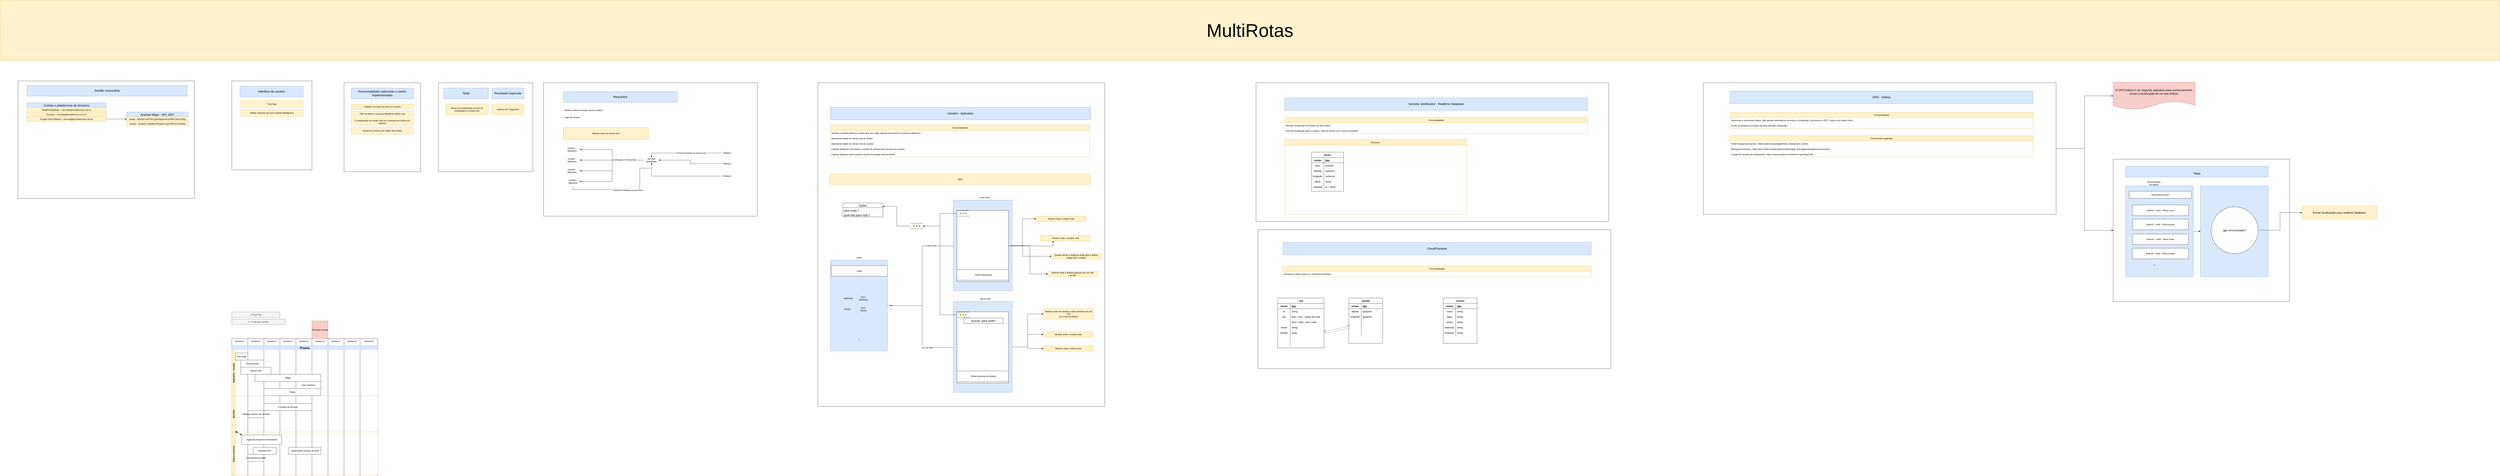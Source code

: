 <mxfile version="18.0.5" type="device"><diagram id="-KVZnJopL32UyjBUx_Le" name="Page-1"><mxGraphModel dx="5086" dy="2040" grid="1" gridSize="10" guides="1" tooltips="1" connect="1" arrows="1" fold="1" page="1" pageScale="1" pageWidth="827" pageHeight="1169" math="0" shadow="0"><root><mxCell id="0"/><mxCell id="1" parent="0"/><mxCell id="hHFK7ecSfTcn3Up3w1eg-6" value="" style="rounded=0;whiteSpace=wrap;html=1;" parent="1" vertex="1"><mxGeometry x="-3140" y="-130" width="990" height="660" as="geometry"/></mxCell><mxCell id="5UHtXKEgJ61PrIGLkvzC-1" value="" style="rounded=0;whiteSpace=wrap;html=1;" parent="1" vertex="1"><mxGeometry x="1350" y="-120" width="1610" height="1820" as="geometry"/></mxCell><mxCell id="uIdbq_U2yBYk-H9WlsCD-126" value="semana 1" style="rounded=0;whiteSpace=wrap;html=1;verticalAlign=top;" parent="1" vertex="1"><mxGeometry x="-1940" y="1319" width="90" height="770" as="geometry"/></mxCell><mxCell id="uIdbq_U2yBYk-H9WlsCD-143" value="semana 2" style="rounded=0;whiteSpace=wrap;html=1;horizontal=1;verticalAlign=top;" parent="1" vertex="1"><mxGeometry x="-1850" y="1319" width="90" height="770" as="geometry"/></mxCell><mxCell id="uIdbq_U2yBYk-H9WlsCD-138" value="semana 3" style="rounded=0;whiteSpace=wrap;html=1;verticalAlign=top;" parent="1" vertex="1"><mxGeometry x="-1760" y="1319" width="90" height="770" as="geometry"/></mxCell><mxCell id="uIdbq_U2yBYk-H9WlsCD-139" value="semana 8" style="rounded=0;whiteSpace=wrap;html=1;verticalAlign=top;" parent="1" vertex="1"><mxGeometry x="-1310" y="1319" width="90" height="770" as="geometry"/></mxCell><mxCell id="uIdbq_U2yBYk-H9WlsCD-140" value="semana 7" style="rounded=0;whiteSpace=wrap;html=1;verticalAlign=top;" parent="1" vertex="1"><mxGeometry x="-1400" y="1319" width="90" height="770" as="geometry"/></mxCell><mxCell id="uIdbq_U2yBYk-H9WlsCD-141" value="semana 6" style="rounded=0;whiteSpace=wrap;html=1;verticalAlign=top;" parent="1" vertex="1"><mxGeometry x="-1490" y="1319" width="90" height="770" as="geometry"/></mxCell><mxCell id="uIdbq_U2yBYk-H9WlsCD-142" value="semana 5" style="rounded=0;whiteSpace=wrap;html=1;verticalAlign=top;" parent="1" vertex="1"><mxGeometry x="-1580" y="1319" width="90" height="770" as="geometry"/></mxCell><mxCell id="uIdbq_U2yBYk-H9WlsCD-144" value="semana 4" style="rounded=0;whiteSpace=wrap;html=1;verticalAlign=top;" parent="1" vertex="1"><mxGeometry x="-1670" y="1319" width="90" height="770" as="geometry"/></mxCell><mxCell id="uIdbq_U2yBYk-H9WlsCD-137" value="semana 9" style="rounded=0;whiteSpace=wrap;html=1;verticalAlign=top;" parent="1" vertex="1"><mxGeometry x="-1220" y="1319" width="100" height="770" as="geometry"/></mxCell><mxCell id="uIdbq_U2yBYk-H9WlsCD-21" value="" style="rounded=0;whiteSpace=wrap;html=1;" parent="1" vertex="1"><mxGeometry x="-190" y="-120" width="1200" height="750" as="geometry"/></mxCell><mxCell id="uIdbq_U2yBYk-H9WlsCD-1" value="&lt;font style=&quot;font-size: 103px;&quot;&gt;MultiRotas&lt;/font&gt;" style="text;html=1;strokeColor=#d6b656;fillColor=#fff2cc;align=center;verticalAlign=middle;whiteSpace=wrap;rounded=0;gradientColor=none;fontSize=103;labelBackgroundColor=none;labelBorderColor=none;" parent="1" vertex="1"><mxGeometry x="-3240" y="-584" width="14030" height="340" as="geometry"/></mxCell><mxCell id="uIdbq_U2yBYk-H9WlsCD-2" value="Requisitos" style="rounded=0;whiteSpace=wrap;html=1;fontSize=17;fillColor=#dae8fc;strokeColor=#6c8ebf;" parent="1" vertex="1"><mxGeometry x="-78" y="-70" width="638" height="60" as="geometry"/></mxCell><mxCell id="uIdbq_U2yBYk-H9WlsCD-4" value="Mostrar rotas em tempo real dos ônibus" style="text;html=1;strokeColor=none;fillColor=none;align=center;verticalAlign=middle;whiteSpace=wrap;rounded=0;" parent="1" vertex="1"><mxGeometry x="-80" y="20" width="230" height="30" as="geometry"/></mxCell><mxCell id="uIdbq_U2yBYk-H9WlsCD-5" value="Login de usuário" style="text;html=1;strokeColor=none;fillColor=none;align=center;verticalAlign=middle;whiteSpace=wrap;rounded=0;" parent="1" vertex="1"><mxGeometry x="-149" y="60" width="238" height="30" as="geometry"/></mxCell><mxCell id="uIdbq_U2yBYk-H9WlsCD-7" value="Mostrar rotas em tempo real" style="rounded=1;whiteSpace=wrap;html=1;fontSize=12;fillColor=#fff2cc;strokeColor=#d6b656;" parent="1" vertex="1"><mxGeometry x="-80" y="130" width="479" height="70" as="geometry"/></mxCell><mxCell id="uIdbq_U2yBYk-H9WlsCD-8" value="Usuário - Aplicativo" style="text;html=1;strokeColor=none;fillColor=none;align=center;verticalAlign=middle;whiteSpace=wrap;rounded=0;" parent="1" vertex="1"><mxGeometry x="-74" y="240" width="88" height="30" as="geometry"/></mxCell><mxCell id="uIdbq_U2yBYk-H9WlsCD-18" style="edgeStyle=orthogonalEdgeStyle;rounded=0;orthogonalLoop=1;jettySize=auto;html=1;" parent="1" source="uIdbq_U2yBYk-H9WlsCD-9" target="uIdbq_U2yBYk-H9WlsCD-17" edge="1"><mxGeometry relative="1" as="geometry"/></mxCell><mxCell id="uIdbq_U2yBYk-H9WlsCD-34" value="Envia localização em tempo real&amp;nbsp;" style="edgeLabel;html=1;align=center;verticalAlign=middle;resizable=0;points=[];" parent="uIdbq_U2yBYk-H9WlsCD-18" vertex="1" connectable="0"><mxGeometry x="-0.194" relative="1" as="geometry"><mxPoint as="offset"/></mxGeometry></mxCell><mxCell id="uIdbq_U2yBYk-H9WlsCD-9" value="Ônibus1" style="text;html=1;strokeColor=none;fillColor=none;align=center;verticalAlign=middle;whiteSpace=wrap;rounded=0;" parent="1" vertex="1"><mxGeometry x="810" y="260" width="60" height="30" as="geometry"/></mxCell><mxCell id="uIdbq_U2yBYk-H9WlsCD-19" style="edgeStyle=orthogonalEdgeStyle;rounded=0;orthogonalLoop=1;jettySize=auto;html=1;" parent="1" source="uIdbq_U2yBYk-H9WlsCD-11" target="uIdbq_U2yBYk-H9WlsCD-17" edge="1"><mxGeometry relative="1" as="geometry"/></mxCell><mxCell id="uIdbq_U2yBYk-H9WlsCD-11" value="Ônibus2" style="text;html=1;strokeColor=none;fillColor=none;align=center;verticalAlign=middle;whiteSpace=wrap;rounded=0;" parent="1" vertex="1"><mxGeometry x="810" y="320" width="60" height="30" as="geometry"/></mxCell><mxCell id="uIdbq_U2yBYk-H9WlsCD-20" style="edgeStyle=orthogonalEdgeStyle;rounded=0;orthogonalLoop=1;jettySize=auto;html=1;" parent="1" source="uIdbq_U2yBYk-H9WlsCD-12" target="uIdbq_U2yBYk-H9WlsCD-17" edge="1"><mxGeometry relative="1" as="geometry"/></mxCell><mxCell id="uIdbq_U2yBYk-H9WlsCD-12" value="Ônibus3" style="text;html=1;strokeColor=none;fillColor=none;align=center;verticalAlign=middle;whiteSpace=wrap;rounded=0;" parent="1" vertex="1"><mxGeometry x="810" y="390" width="60" height="30" as="geometry"/></mxCell><mxCell id="uIdbq_U2yBYk-H9WlsCD-13" value="Usuário - Aplicativo" style="text;html=1;strokeColor=none;fillColor=none;align=center;verticalAlign=middle;whiteSpace=wrap;rounded=0;" parent="1" vertex="1"><mxGeometry x="-74" y="300" width="88" height="30" as="geometry"/></mxCell><mxCell id="uIdbq_U2yBYk-H9WlsCD-14" value="Usuário - Aplicativo" style="text;html=1;strokeColor=none;fillColor=none;align=center;verticalAlign=middle;whiteSpace=wrap;rounded=0;" parent="1" vertex="1"><mxGeometry x="-74" y="360" width="88" height="30" as="geometry"/></mxCell><mxCell id="uIdbq_U2yBYk-H9WlsCD-37" style="edgeStyle=orthogonalEdgeStyle;rounded=0;orthogonalLoop=1;jettySize=auto;html=1;entryX=0.5;entryY=1;entryDx=0;entryDy=0;" parent="1" source="uIdbq_U2yBYk-H9WlsCD-16" target="uIdbq_U2yBYk-H9WlsCD-17" edge="1"><mxGeometry relative="1" as="geometry"><Array as="points"><mxPoint x="-25" y="480"/><mxPoint x="350" y="480"/><mxPoint x="350" y="360"/><mxPoint x="416" y="360"/></Array></mxGeometry></mxCell><mxCell id="uIdbq_U2yBYk-H9WlsCD-38" value="Solicitar localização de um ônibus" style="edgeLabel;html=1;align=center;verticalAlign=middle;resizable=0;points=[];" parent="uIdbq_U2yBYk-H9WlsCD-37" vertex="1" connectable="0"><mxGeometry x="0.067" y="-4" relative="1" as="geometry"><mxPoint as="offset"/></mxGeometry></mxCell><mxCell id="uIdbq_U2yBYk-H9WlsCD-16" value="Usuário - Aplicativo" style="text;html=1;strokeColor=none;fillColor=none;align=center;verticalAlign=middle;whiteSpace=wrap;rounded=0;" parent="1" vertex="1"><mxGeometry x="-64" y="405" width="78" height="60" as="geometry"/></mxCell><mxCell id="uIdbq_U2yBYk-H9WlsCD-27" style="edgeStyle=orthogonalEdgeStyle;rounded=0;orthogonalLoop=1;jettySize=auto;html=1;entryX=1;entryY=0.5;entryDx=0;entryDy=0;" parent="1" source="uIdbq_U2yBYk-H9WlsCD-17" target="uIdbq_U2yBYk-H9WlsCD-8" edge="1"><mxGeometry relative="1" as="geometry"/></mxCell><mxCell id="uIdbq_U2yBYk-H9WlsCD-28" style="edgeStyle=orthogonalEdgeStyle;rounded=0;orthogonalLoop=1;jettySize=auto;html=1;" parent="1" source="uIdbq_U2yBYk-H9WlsCD-17" target="uIdbq_U2yBYk-H9WlsCD-13" edge="1"><mxGeometry x="-100" y="-110" relative="1" as="geometry"/></mxCell><mxCell id="uIdbq_U2yBYk-H9WlsCD-29" style="edgeStyle=orthogonalEdgeStyle;rounded=0;orthogonalLoop=1;jettySize=auto;html=1;entryX=1;entryY=0.5;entryDx=0;entryDy=0;" parent="1" source="uIdbq_U2yBYk-H9WlsCD-17" target="uIdbq_U2yBYk-H9WlsCD-14" edge="1"><mxGeometry relative="1" as="geometry"/></mxCell><mxCell id="uIdbq_U2yBYk-H9WlsCD-30" style="edgeStyle=orthogonalEdgeStyle;rounded=0;orthogonalLoop=1;jettySize=auto;html=1;entryX=1;entryY=0.5;entryDx=0;entryDy=0;" parent="1" source="uIdbq_U2yBYk-H9WlsCD-17" target="uIdbq_U2yBYk-H9WlsCD-16" edge="1"><mxGeometry relative="1" as="geometry"/></mxCell><mxCell id="uIdbq_U2yBYk-H9WlsCD-35" value="Localização em tempo real" style="edgeLabel;html=1;align=center;verticalAlign=middle;resizable=0;points=[];" parent="uIdbq_U2yBYk-H9WlsCD-30" vertex="1" connectable="0"><mxGeometry x="-0.519" y="-2" relative="1" as="geometry"><mxPoint as="offset"/></mxGeometry></mxCell><mxCell id="uIdbq_U2yBYk-H9WlsCD-17" value="Servidor distribuidor" style="text;html=1;strokeColor=none;fillColor=none;align=center;verticalAlign=middle;whiteSpace=wrap;rounded=0;" parent="1" vertex="1"><mxGeometry x="376" y="300" width="80" height="30" as="geometry"/></mxCell><mxCell id="uIdbq_U2yBYk-H9WlsCD-22" value="&lt;br&gt;" style="rounded=0;whiteSpace=wrap;html=1;" parent="1" vertex="1"><mxGeometry x="-780" y="-120" width="530" height="500" as="geometry"/></mxCell><mxCell id="uIdbq_U2yBYk-H9WlsCD-23" value="Teste" style="rounded=0;whiteSpace=wrap;html=1;fontSize=17;fillColor=#dae8fc;strokeColor=#6c8ebf;" parent="1" vertex="1"><mxGeometry x="-750" y="-90" width="250" height="60" as="geometry"/></mxCell><mxCell id="uIdbq_U2yBYk-H9WlsCD-24" value="Atraso no recebimento e envio de localização em tempo real" style="rounded=1;whiteSpace=wrap;html=1;fillColor=#fff2cc;strokeColor=#d6b656;" parent="1" vertex="1"><mxGeometry x="-740" width="240" height="60" as="geometry"/></mxCell><mxCell id="uIdbq_U2yBYk-H9WlsCD-25" value="máximo de 5 segundos" style="rounded=1;whiteSpace=wrap;html=1;fillColor=#fff2cc;strokeColor=#d6b656;" parent="1" vertex="1"><mxGeometry x="-480" width="180" height="60" as="geometry"/></mxCell><mxCell id="uIdbq_U2yBYk-H9WlsCD-33" value="Usuário - Aplicativo" style="rounded=0;whiteSpace=wrap;html=1;fontSize=17;fillColor=#dae8fc;strokeColor=#6c8ebf;" parent="1" vertex="1"><mxGeometry x="1420" y="17.5" width="1460" height="70" as="geometry"/></mxCell><mxCell id="uIdbq_U2yBYk-H9WlsCD-67" style="edgeStyle=orthogonalEdgeStyle;rounded=0;orthogonalLoop=1;jettySize=auto;html=1;entryX=0;entryY=0.5;entryDx=0;entryDy=0;" parent="1" source="uIdbq_U2yBYk-H9WlsCD-39" edge="1"><mxGeometry relative="1" as="geometry"><mxPoint x="1766" y="1132.5" as="targetPoint"/></mxGeometry></mxCell><mxCell id="5zU2h_vGxR3cm7prxDPd-1" style="edgeStyle=orthogonalEdgeStyle;rounded=0;orthogonalLoop=1;jettySize=auto;html=1;" parent="1" source="uIdbq_U2yBYk-H9WlsCD-39" target="uIdbq_U2yBYk-H9WlsCD-78" edge="1"><mxGeometry relative="1" as="geometry"/></mxCell><mxCell id="5zU2h_vGxR3cm7prxDPd-2" value="Ir para Multi" style="edgeLabel;html=1;align=center;verticalAlign=middle;resizable=0;points=[];" parent="5zU2h_vGxR3cm7prxDPd-1" vertex="1" connectable="0"><mxGeometry x="0.593" y="2" relative="1" as="geometry"><mxPoint x="1" as="offset"/></mxGeometry></mxCell><mxCell id="5zU2h_vGxR3cm7prxDPd-10" style="edgeStyle=orthogonalEdgeStyle;rounded=0;orthogonalLoop=1;jettySize=auto;html=1;fontSize=16;" parent="1" source="uIdbq_U2yBYk-H9WlsCD-39" target="5zU2h_vGxR3cm7prxDPd-7" edge="1"><mxGeometry relative="1" as="geometry"/></mxCell><mxCell id="5zU2h_vGxR3cm7prxDPd-11" value="&lt;span style=&quot;font-size: 11px;&quot;&gt;Sair da Multi&lt;/span&gt;" style="edgeLabel;html=1;align=center;verticalAlign=middle;resizable=0;points=[];fontSize=16;" parent="5zU2h_vGxR3cm7prxDPd-10" vertex="1" connectable="0"><mxGeometry x="0.464" y="1" relative="1" as="geometry"><mxPoint as="offset"/></mxGeometry></mxCell><mxCell id="uIdbq_U2yBYk-H9WlsCD-39" value="" style="rounded=0;whiteSpace=wrap;html=1;fillColor=#dae8fc;strokeColor=#6c8ebf;" parent="1" vertex="1"><mxGeometry x="1420" y="877.5" width="320" height="510" as="geometry"/></mxCell><mxCell id="uIdbq_U2yBYk-H9WlsCD-40" value="Login" style="text;html=1;strokeColor=none;fillColor=none;align=center;verticalAlign=middle;whiteSpace=wrap;rounded=0;" parent="1" vertex="1"><mxGeometry x="1550" y="847.5" width="60" height="30" as="geometry"/></mxCell><mxCell id="uIdbq_U2yBYk-H9WlsCD-41" value="Matricula" style="text;html=1;strokeColor=none;fillColor=none;align=center;verticalAlign=middle;whiteSpace=wrap;rounded=0;" parent="1" vertex="1"><mxGeometry x="1490" y="1076.5" width="60" height="30" as="geometry"/></mxCell><mxCell id="uIdbq_U2yBYk-H9WlsCD-42" value="Senha" style="text;html=1;strokeColor=none;fillColor=none;align=center;verticalAlign=middle;whiteSpace=wrap;rounded=0;" parent="1" vertex="1"><mxGeometry x="1485" y="1137.5" width="60" height="30" as="geometry"/></mxCell><mxCell id="uIdbq_U2yBYk-H9WlsCD-58" value="" style="rounded=0;whiteSpace=wrap;html=1;" parent="1" vertex="1"><mxGeometry x="-1310" y="-120" width="430" height="500" as="geometry"/></mxCell><mxCell id="uIdbq_U2yBYk-H9WlsCD-59" value="Funcionalidades adicionais a serem implementadas" style="rounded=0;whiteSpace=wrap;html=1;fillColor=#dae8fc;strokeColor=#6c8ebf;fontSize=17;" parent="1" vertex="1"><mxGeometry x="-1270" y="-90" width="350" height="60" as="geometry"/></mxCell><mxCell id="uIdbq_U2yBYk-H9WlsCD-48" value="Cadastro de rotas por parte do usuário" style="rounded=1;whiteSpace=wrap;html=1;fillColor=#fff2cc;strokeColor=#d6b656;" parent="1" vertex="1"><mxGeometry x="-1270" width="350" height="30" as="geometry"/></mxCell><mxCell id="uIdbq_U2yBYk-H9WlsCD-60" value="Filtro de bairro e rua para identificar melhor rota" style="rounded=1;whiteSpace=wrap;html=1;fillColor=#fff2cc;strokeColor=#d6b656;" parent="1" vertex="1"><mxGeometry x="-1270" y="40" width="350" height="30" as="geometry"/></mxCell><mxCell id="uIdbq_U2yBYk-H9WlsCD-65" value="O visualização em tempo real só é possível pra ônibus em trânsito" style="rounded=1;whiteSpace=wrap;html=1;fillColor=#fff2cc;strokeColor=#d6b656;" parent="1" vertex="1"><mxGeometry x="-1270" y="80" width="350" height="40" as="geometry"/></mxCell><mxCell id="uIdbq_U2yBYk-H9WlsCD-70" value="Telas" style="rounded=1;whiteSpace=wrap;html=1;fillColor=#fff2cc;strokeColor=#d6b656;" parent="1" vertex="1"><mxGeometry x="1415" y="392.5" width="1465" height="60" as="geometry"/></mxCell><mxCell id="JaUV-3BmdiFpgAd2zX9h-7" style="edgeStyle=orthogonalEdgeStyle;rounded=0;orthogonalLoop=1;jettySize=auto;html=1;" parent="1" source="uIdbq_U2yBYk-H9WlsCD-76" target="JaUV-3BmdiFpgAd2zX9h-5" edge="1"><mxGeometry relative="1" as="geometry"/></mxCell><mxCell id="uIdbq_U2yBYk-H9WlsCD-76" value="" style="rounded=0;whiteSpace=wrap;html=1;fillColor=#dae8fc;strokeColor=#6c8ebf;" parent="1" vertex="1"><mxGeometry x="2110" y="540" width="330" height="510" as="geometry"/></mxCell><mxCell id="uIdbq_U2yBYk-H9WlsCD-77" value="&lt;span style=&quot;font-size: 11px; background-color: rgb(255, 255, 255);&quot;&gt;Ir para Multi&lt;/span&gt;" style="text;html=1;strokeColor=none;fillColor=none;align=center;verticalAlign=middle;whiteSpace=wrap;rounded=0;" parent="1" vertex="1"><mxGeometry x="2240" y="510" width="90" height="30" as="geometry"/></mxCell><mxCell id="5UHtXKEgJ61PrIGLkvzC-28" style="edgeStyle=orthogonalEdgeStyle;rounded=0;orthogonalLoop=1;jettySize=auto;html=1;entryX=0.25;entryY=1;entryDx=0;entryDy=0;fontSize=80;" parent="1" source="uIdbq_U2yBYk-H9WlsCD-78" target="5UHtXKEgJ61PrIGLkvzC-27" edge="1"><mxGeometry relative="1" as="geometry"/></mxCell><mxCell id="5UHtXKEgJ61PrIGLkvzC-29" style="edgeStyle=orthogonalEdgeStyle;rounded=0;orthogonalLoop=1;jettySize=auto;html=1;fontSize=80;" parent="1" source="uIdbq_U2yBYk-H9WlsCD-78" target="uIdbq_U2yBYk-H9WlsCD-80" edge="1"><mxGeometry relative="1" as="geometry"/></mxCell><mxCell id="5UHtXKEgJ61PrIGLkvzC-30" style="edgeStyle=orthogonalEdgeStyle;rounded=0;orthogonalLoop=1;jettySize=auto;html=1;fontSize=80;exitX=1;exitY=0.5;exitDx=0;exitDy=0;" parent="1" source="uIdbq_U2yBYk-H9WlsCD-78" target="uIdbq_U2yBYk-H9WlsCD-82" edge="1"><mxGeometry relative="1" as="geometry"><Array as="points"><mxPoint x="2500" y="795.5"/><mxPoint x="2500" y="855.5"/></Array></mxGeometry></mxCell><mxCell id="uIdbq_U2yBYk-H9WlsCD-78" value="" style="rounded=0;whiteSpace=wrap;html=1;" parent="1" vertex="1"><mxGeometry x="2130" y="597.5" width="290" height="400" as="geometry"/></mxCell><mxCell id="uIdbq_U2yBYk-H9WlsCD-80" value="Mostrar onde o ônibus está" style="text;html=1;strokeColor=#d6b656;fillColor=#fff2cc;align=center;verticalAlign=middle;whiteSpace=wrap;rounded=0;" parent="1" vertex="1"><mxGeometry x="2575" y="630" width="280" height="30" as="geometry"/></mxCell><mxCell id="uIdbq_U2yBYk-H9WlsCD-82" value="Quanto tempo e distância resta para o ônibus chegar até o usuário" style="text;html=1;strokeColor=#d6b656;fillColor=#fff2cc;align=center;verticalAlign=middle;whiteSpace=wrap;rounded=0;" parent="1" vertex="1"><mxGeometry x="2660" y="841" width="280" height="30" as="geometry"/></mxCell><mxCell id="uIdbq_U2yBYk-H9WlsCD-112" value="Prazos" style="swimlane;childLayout=stackLayout;resizeParent=1;resizeParentMax=0;horizontal=1;startSize=20;horizontalStack=0;fontSize=17;fillColor=#dae8fc;strokeColor=#6c8ebf;rounded=0;" parent="1" vertex="1"><mxGeometry x="-1940" y="1359" width="820" height="730" as="geometry"/></mxCell><mxCell id="uIdbq_U2yBYk-H9WlsCD-113" value="Aplicativo - usuário " style="swimlane;startSize=20;horizontal=0;fillColor=#fff2cc;strokeColor=#d6b656;rounded=1;" parent="uIdbq_U2yBYk-H9WlsCD-112" vertex="1"><mxGeometry y="20" width="820" height="260" as="geometry"/></mxCell><mxCell id="uIdbq_U2yBYk-H9WlsCD-121" value="Tela Login" style="html=1;points=[];perimeter=orthogonalPerimeter;" parent="uIdbq_U2yBYk-H9WlsCD-113" vertex="1"><mxGeometry x="20" y="20" width="70" height="40" as="geometry"/></mxCell><mxCell id="uIdbq_U2yBYk-H9WlsCD-167" value="Buscar rota" style="html=1;points=[];perimeter=orthogonalPerimeter;" parent="uIdbq_U2yBYk-H9WlsCD-113" vertex="1"><mxGeometry x="50" y="100" width="170" height="40" as="geometry"/></mxCell><mxCell id="uIdbq_U2yBYk-H9WlsCD-114" value="Servidor" style="swimlane;startSize=20;horizontal=0;fillColor=#fff2cc;strokeColor=#d6b656;rounded=1;" parent="uIdbq_U2yBYk-H9WlsCD-112" vertex="1"><mxGeometry y="280" width="820" height="204" as="geometry"/></mxCell><mxCell id="uIdbq_U2yBYk-H9WlsCD-115" value="Outros recursos" style="swimlane;startSize=20;horizontal=0;fillColor=#fff2cc;strokeColor=#d6b656;rounded=1;" parent="uIdbq_U2yBYk-H9WlsCD-112" vertex="1"><mxGeometry y="484" width="820" height="246" as="geometry"/></mxCell><mxCell id="uIdbq_U2yBYk-H9WlsCD-152" value="lógica de programa e framework" style="html=1;points=[];perimeter=orthogonalPerimeter;" parent="uIdbq_U2yBYk-H9WlsCD-115" vertex="1"><mxGeometry x="55.5" y="16.62" width="224.5" height="53.38" as="geometry"/></mxCell><mxCell id="uIdbq_U2yBYk-H9WlsCD-153" value="" style="html=1;verticalAlign=bottom;startArrow=oval;endArrow=block;startSize=8;rounded=0;exitX=0.025;exitY=0.013;exitDx=0;exitDy=0;exitPerimeter=0;" parent="uIdbq_U2yBYk-H9WlsCD-115" target="uIdbq_U2yBYk-H9WlsCD-152" edge="1"><mxGeometry relative="1" as="geometry"><mxPoint x="26" as="sourcePoint"/></mxGeometry></mxCell><mxCell id="uIdbq_U2yBYk-H9WlsCD-170" value="Planejar GPS" style="html=1;points=[];perimeter=orthogonalPerimeter;" parent="uIdbq_U2yBYk-H9WlsCD-115" vertex="1"><mxGeometry x="120" y="86" width="130" height="40" as="geometry"/></mxCell><mxCell id="uIdbq_U2yBYk-H9WlsCD-145" value="Entregar solução" style="html=1;points=[];perimeter=orthogonalPerimeter;fillColor=#f8cecc;strokeColor=#b85450;" parent="1" vertex="1"><mxGeometry x="-1490" y="1219" width="90" height="100" as="geometry"/></mxCell><mxCell id="uIdbq_U2yBYk-H9WlsCD-147" value="2:30 por dia" style="text;html=1;strokeColor=#666666;fillColor=#f5f5f5;align=center;verticalAlign=middle;whiteSpace=wrap;rounded=0;fontColor=#333333;" parent="1" vertex="1"><mxGeometry x="-1940" y="1169" width="270" height="30" as="geometry"/></mxCell><mxCell id="uIdbq_U2yBYk-H9WlsCD-148" value="4 - 5 dias por semana" style="text;html=1;strokeColor=#666666;fillColor=#f5f5f5;align=center;verticalAlign=middle;whiteSpace=wrap;rounded=0;fontColor=#333333;" parent="1" vertex="1"><mxGeometry x="-1940" y="1209" width="300" height="30" as="geometry"/></mxCell><mxCell id="uIdbq_U2yBYk-H9WlsCD-158" value="Tela principal" style="html=1;points=[];perimeter=orthogonalPerimeter;" parent="1" vertex="1"><mxGeometry x="-1890" y="1439" width="130" height="40" as="geometry"/></mxCell><mxCell id="uIdbq_U2yBYk-H9WlsCD-160" value="Mapa" style="html=1;points=[];perimeter=orthogonalPerimeter;" parent="1" vertex="1"><mxGeometry x="-1810" y="1519" width="370" height="40" as="geometry"/></mxCell><mxCell id="uIdbq_U2yBYk-H9WlsCD-161" value="User Interface" style="html=1;points=[];perimeter=orthogonalPerimeter;" parent="1" vertex="1"><mxGeometry x="-1580" y="1559" width="140" height="41" as="geometry"/></mxCell><mxCell id="uIdbq_U2yBYk-H9WlsCD-168" value="Funções de servidor" style="html=1;points=[];perimeter=orthogonalPerimeter;" parent="1" vertex="1"><mxGeometry x="-1760" y="1683" width="270" height="40" as="geometry"/></mxCell><mxCell id="uIdbq_U2yBYk-H9WlsCD-169" value="Planejar funções de servidor" style="html=1;points=[];perimeter=orthogonalPerimeter;" parent="1" vertex="1"><mxGeometry x="-1850" y="1723" width="90" height="40" as="geometry"/></mxCell><mxCell id="uIdbq_U2yBYk-H9WlsCD-171" value="Implementar funções de GPS" style="html=1;points=[];perimeter=orthogonalPerimeter;" parent="1" vertex="1"><mxGeometry x="-1620" y="1929" width="180" height="40" as="geometry"/></mxCell><mxCell id="uIdbq_U2yBYk-H9WlsCD-173" value="Compartilhar projeto" style="html=1;points=[];perimeter=orthogonalPerimeter;" parent="1" vertex="1"><mxGeometry x="-1850" y="1969" width="90" height="40" as="geometry"/></mxCell><mxCell id="ahyl4BctA3PNQyeAw9bM-1" value="" style="rounded=0;whiteSpace=wrap;html=1;" parent="1" vertex="1"><mxGeometry x="-1940" y="-130" width="450" height="500" as="geometry"/></mxCell><mxCell id="ahyl4BctA3PNQyeAw9bM-2" value="Interface de usuário" style="rounded=0;whiteSpace=wrap;html=1;fillColor=#dae8fc;strokeColor=#6c8ebf;fontSize=17;" parent="1" vertex="1"><mxGeometry x="-1894" y="-100" width="354" height="60" as="geometry"/></mxCell><mxCell id="ahyl4BctA3PNQyeAw9bM-3" value="Criar logo" style="rounded=1;whiteSpace=wrap;html=1;fillColor=#fff2cc;strokeColor=#d6b656;" parent="1" vertex="1"><mxGeometry x="-1890" y="-20" width="350" height="40" as="geometry"/></mxCell><mxCell id="ahyl4BctA3PNQyeAw9bM-4" value="Utilizar esquema de cores padrão Multitécnica" style="rounded=1;whiteSpace=wrap;html=1;fillColor=#fff2cc;strokeColor=#d6b656;" parent="1" vertex="1"><mxGeometry x="-1890" y="30" width="350" height="40" as="geometry"/></mxCell><mxCell id="ahyl4BctA3PNQyeAw9bM-5" value="-&amp;gt;" style="text;html=1;strokeColor=none;fillColor=none;align=center;verticalAlign=middle;whiteSpace=wrap;rounded=0;" parent="1" vertex="1"><mxGeometry x="1550" y="1307.5" width="60" height="30" as="geometry"/></mxCell><mxCell id="ahyl4BctA3PNQyeAw9bM-8" value="Login" style="rounded=0;whiteSpace=wrap;html=1;" parent="1" vertex="1"><mxGeometry x="1425" y="907.5" width="315" height="60" as="geometry"/></mxCell><mxCell id="ahyl4BctA3PNQyeAw9bM-9" value="form: Matricula" style="text;html=1;strokeColor=none;fillColor=none;align=center;verticalAlign=middle;whiteSpace=wrap;rounded=0;" parent="1" vertex="1"><mxGeometry x="1575" y="1076.5" width="60" height="30" as="geometry"/></mxCell><mxCell id="ahyl4BctA3PNQyeAw9bM-10" value="form: &lt;br&gt;Senha" style="text;html=1;strokeColor=none;fillColor=none;align=center;verticalAlign=middle;whiteSpace=wrap;rounded=0;" parent="1" vertex="1"><mxGeometry x="1574.5" y="1137.5" width="60" height="30" as="geometry"/></mxCell><mxCell id="bHNBLeBxKcSEbkTcjeB6-3" value="Testes" style="html=1;points=[];perimeter=orthogonalPerimeter;" parent="1" vertex="1"><mxGeometry x="-1760" y="1599" width="320" height="40" as="geometry"/></mxCell><mxCell id="5UHtXKEgJ61PrIGLkvzC-3" value="" style="rounded=0;whiteSpace=wrap;html=1;" parent="1" vertex="1"><mxGeometry x="3809" y="-120" width="1980" height="780" as="geometry"/></mxCell><mxCell id="5UHtXKEgJ61PrIGLkvzC-4" value="Servidor distribuidor - Realtime Database" style="rounded=0;whiteSpace=wrap;html=1;fontSize=17;fillColor=#dae8fc;strokeColor=#6c8ebf;" parent="1" vertex="1"><mxGeometry x="3970" y="-35" width="1700" height="70" as="geometry"/></mxCell><mxCell id="5UHtXKEgJ61PrIGLkvzC-7" value="Funcionalidades" style="swimlane;fontStyle=0;childLayout=stackLayout;horizontal=1;startSize=30;horizontalStack=0;resizeParent=1;resizeParentMax=0;resizeLast=0;collapsible=1;marginBottom=0;fillColor=#fff2cc;strokeColor=#d6b656;" parent="1" vertex="1"><mxGeometry x="1420" y="117.5" width="1455" height="180" as="geometry"/></mxCell><mxCell id="5UHtXKEgJ61PrIGLkvzC-8" value="Garantir a autenticidade do usuário que usa o App. Apenas funcionários do grupo multitécnica" style="text;strokeColor=none;fillColor=none;align=left;verticalAlign=middle;spacingLeft=4;spacingRight=4;overflow=hidden;points=[[0,0.5],[1,0.5]];portConstraint=eastwest;rotatable=0;" parent="5UHtXKEgJ61PrIGLkvzC-7" vertex="1"><mxGeometry y="30" width="1455" height="30" as="geometry"/></mxCell><mxCell id="5UHtXKEgJ61PrIGLkvzC-9" value="Apresentar trajeto em tempo real do ônibus" style="text;strokeColor=none;fillColor=none;align=left;verticalAlign=middle;spacingLeft=4;spacingRight=4;overflow=hidden;points=[[0,0.5],[1,0.5]];portConstraint=eastwest;rotatable=0;" parent="5UHtXKEgJ61PrIGLkvzC-7" vertex="1"><mxGeometry y="60" width="1455" height="30" as="geometry"/></mxCell><mxCell id="5UHtXKEgJ61PrIGLkvzC-10" value="Apresentar trajeto em tempo real do usuário" style="text;strokeColor=none;fillColor=none;align=left;verticalAlign=middle;spacingLeft=4;spacingRight=4;overflow=hidden;points=[[0,0.5],[1,0.5]];portConstraint=eastwest;rotatable=0;" parent="5UHtXKEgJ61PrIGLkvzC-7" vertex="1"><mxGeometry y="90" width="1455" height="30" as="geometry"/></mxCell><mxCell id="L3YnUIcpb-g__i3KRr0C-1" value="Calcular distância entre ônibus e pontos de parada mais próximos do usuário" style="text;strokeColor=none;fillColor=none;align=left;verticalAlign=middle;spacingLeft=4;spacingRight=4;overflow=hidden;points=[[0,0.5],[1,0.5]];portConstraint=eastwest;rotatable=0;" parent="5UHtXKEgJ61PrIGLkvzC-7" vertex="1"><mxGeometry y="120" width="1455" height="30" as="geometry"/></mxCell><mxCell id="L3YnUIcpb-g__i3KRr0C-2" value="Calcular distância entre usuário e pontos de parada mais próximos" style="text;strokeColor=none;fillColor=none;align=left;verticalAlign=middle;spacingLeft=4;spacingRight=4;overflow=hidden;points=[[0,0.5],[1,0.5]];portConstraint=eastwest;rotatable=0;" parent="5UHtXKEgJ61PrIGLkvzC-7" vertex="1"><mxGeometry y="150" width="1455" height="30" as="geometry"/></mxCell><mxCell id="5UHtXKEgJ61PrIGLkvzC-13" value="Funcionalidades" style="swimlane;fontStyle=0;childLayout=stackLayout;horizontal=1;startSize=30;horizontalStack=0;resizeParent=1;resizeParentMax=0;resizeLast=0;collapsible=1;marginBottom=0;fillColor=#fff2cc;strokeColor=#d6b656;" parent="1" vertex="1"><mxGeometry x="3970" y="75" width="1700" height="90" as="geometry"/></mxCell><mxCell id="5UHtXKEgJ61PrIGLkvzC-14" value="Receber localização em tempo real dos ônibus" style="text;strokeColor=none;fillColor=none;align=left;verticalAlign=middle;spacingLeft=4;spacingRight=4;overflow=hidden;points=[[0,0.5],[1,0.5]];portConstraint=eastwest;rotatable=0;" parent="5UHtXKEgJ61PrIGLkvzC-13" vertex="1"><mxGeometry y="30" width="1700" height="30" as="geometry"/></mxCell><mxCell id="5UHtXKEgJ61PrIGLkvzC-16" value="Informar localização para o Usuário - App de acordo com o ônibus escolhido" style="text;strokeColor=none;fillColor=none;align=left;verticalAlign=middle;spacingLeft=4;spacingRight=4;overflow=hidden;points=[[0,0.5],[1,0.5]];portConstraint=eastwest;rotatable=0;" parent="5UHtXKEgJ61PrIGLkvzC-13" vertex="1"><mxGeometry y="60" width="1700" height="30" as="geometry"/></mxCell><mxCell id="5UHtXKEgJ61PrIGLkvzC-19" value="Armazenar histórico do trajeto dos ônibus" style="rounded=1;whiteSpace=wrap;html=1;fillColor=#fff2cc;strokeColor=#d6b656;" parent="1" vertex="1"><mxGeometry x="-1270" y="130" width="350" height="40" as="geometry"/></mxCell><mxCell id="5UHtXKEgJ61PrIGLkvzC-20" value="Resultado esperado" style="rounded=0;whiteSpace=wrap;html=1;fontSize=17;fillColor=#dae8fc;strokeColor=#6c8ebf;" parent="1" vertex="1"><mxGeometry x="-480" y="-90" width="180" height="60" as="geometry"/></mxCell><mxCell id="hHFK7ecSfTcn3Up3w1eg-12" style="edgeStyle=orthogonalEdgeStyle;rounded=0;orthogonalLoop=1;jettySize=auto;html=1;" parent="1" source="5UHtXKEgJ61PrIGLkvzC-22" target="hHFK7ecSfTcn3Up3w1eg-11" edge="1"><mxGeometry relative="1" as="geometry"/></mxCell><mxCell id="hHFK7ecSfTcn3Up3w1eg-34" style="edgeStyle=orthogonalEdgeStyle;rounded=0;orthogonalLoop=1;jettySize=auto;html=1;fontSize=16;" parent="1" source="5UHtXKEgJ61PrIGLkvzC-22" target="hHFK7ecSfTcn3Up3w1eg-13" edge="1"><mxGeometry relative="1" as="geometry"/></mxCell><mxCell id="5UHtXKEgJ61PrIGLkvzC-22" value="" style="rounded=0;whiteSpace=wrap;html=1;" parent="1" vertex="1"><mxGeometry x="6320" y="-120" width="1980" height="740" as="geometry"/></mxCell><mxCell id="5UHtXKEgJ61PrIGLkvzC-23" value="GPS - ônibus" style="rounded=0;whiteSpace=wrap;html=1;fontSize=17;fillColor=#dae8fc;strokeColor=#6c8ebf;" parent="1" vertex="1"><mxGeometry x="6470" y="-73" width="1700" height="70" as="geometry"/></mxCell><mxCell id="5UHtXKEgJ61PrIGLkvzC-24" value="Funcionalidades" style="swimlane;fontStyle=0;childLayout=stackLayout;horizontal=1;startSize=30;horizontalStack=0;resizeParent=1;resizeParentMax=0;resizeLast=0;collapsible=1;marginBottom=0;fillColor=#fff2cc;strokeColor=#d6b656;" parent="1" vertex="1"><mxGeometry x="6470" y="46" width="1700" height="90" as="geometry"/></mxCell><mxCell id="5UHtXKEgJ61PrIGLkvzC-25" value="Selecionar e sincronizar ônibus. Não permite redundância de ônibus e localização. Sincronizar o GPS - ônibus com ônibus físico" style="text;strokeColor=none;fillColor=none;align=left;verticalAlign=middle;spacingLeft=4;spacingRight=4;overflow=hidden;points=[[0,0.5],[1,0.5]];portConstraint=eastwest;rotatable=0;" parent="5UHtXKEgJ61PrIGLkvzC-24" vertex="1"><mxGeometry y="30" width="1700" height="30" as="geometry"/></mxCell><mxCell id="hHFK7ecSfTcn3Up3w1eg-24" value="Enviar localização em tempo real para Servidor Distribuidor" style="text;strokeColor=none;fillColor=none;align=left;verticalAlign=middle;spacingLeft=4;spacingRight=4;overflow=hidden;points=[[0,0.5],[1,0.5]];portConstraint=eastwest;rotatable=0;" parent="5UHtXKEgJ61PrIGLkvzC-24" vertex="1"><mxGeometry y="60" width="1700" height="30" as="geometry"/></mxCell><mxCell id="5UHtXKEgJ61PrIGLkvzC-27" value="Mostrar onde o usuário está" style="text;html=1;strokeColor=#d6b656;fillColor=#fff2cc;align=center;verticalAlign=middle;whiteSpace=wrap;rounded=0;" parent="1" vertex="1"><mxGeometry x="2600" y="739" width="280" height="30" as="geometry"/></mxCell><mxCell id="5UHtXKEgJ61PrIGLkvzC-31" value="Ferramentas sugeridas" style="swimlane;fontStyle=0;childLayout=stackLayout;horizontal=1;startSize=30;horizontalStack=0;resizeParent=1;resizeParentMax=0;resizeLast=0;collapsible=1;marginBottom=0;fillColor=#fff2cc;strokeColor=#d6b656;" parent="1" vertex="1"><mxGeometry x="6470" y="177.5" width="1700" height="120" as="geometry"/></mxCell><mxCell id="5UHtXKEgJ61PrIGLkvzC-32" value="Flutter background service - https://pub.dev/packages/flutter_background_service" style="text;strokeColor=none;fillColor=none;align=left;verticalAlign=middle;spacingLeft=4;spacingRight=4;overflow=hidden;points=[[0,0.5],[1,0.5]];portConstraint=eastwest;rotatable=0;" parent="5UHtXKEgJ61PrIGLkvzC-31" vertex="1"><mxGeometry y="30" width="1700" height="30" as="geometry"/></mxCell><mxCell id="5UHtXKEgJ61PrIGLkvzC-33" value="Background process - https://docs.flutter.dev/development/packages-and-plugins/background-processes" style="text;strokeColor=none;fillColor=none;align=left;verticalAlign=middle;spacingLeft=4;spacingRight=4;overflow=hidden;points=[[0,0.5],[1,0.5]];portConstraint=eastwest;rotatable=0;" parent="5UHtXKEgJ61PrIGLkvzC-31" vertex="1"><mxGeometry y="60" width="1700" height="30" as="geometry"/></mxCell><mxCell id="5UHtXKEgJ61PrIGLkvzC-34" value="Criação de serviços de background - https://www.youtube.com/watch?v=pKzFtgcZ-Wk" style="text;strokeColor=none;fillColor=none;align=left;verticalAlign=middle;spacingLeft=4;spacingRight=4;overflow=hidden;points=[[0,0.5],[1,0.5]];portConstraint=eastwest;rotatable=0;" parent="5UHtXKEgJ61PrIGLkvzC-31" vertex="1"><mxGeometry y="90" width="1700" height="30" as="geometry"/></mxCell><mxCell id="JaUV-3BmdiFpgAd2zX9h-5" value="Mostrar rotas e ônibus próximos em um raio&lt;br&gt;de KM" style="text;html=1;strokeColor=#d6b656;fillColor=#fff2cc;align=center;verticalAlign=middle;whiteSpace=wrap;rounded=0;" parent="1" vertex="1"><mxGeometry x="2640" y="940" width="280" height="30" as="geometry"/></mxCell><mxCell id="86B0XKajX4W02sIyZYSE-34" value="Contas e plataformas de terceiros" style="swimlane;fontStyle=0;childLayout=stackLayout;horizontal=1;startSize=26;fillColor=#dae8fc;horizontalStack=0;resizeParent=1;resizeParentMax=0;resizeLast=0;collapsible=1;marginBottom=0;fontSize=17;strokeColor=#6c8ebf;rounded=0;" parent="1" vertex="1"><mxGeometry x="-3090" y="-7" width="445" height="104" as="geometry"/></mxCell><mxCell id="86B0XKajX4W02sIyZYSE-35" value="RealtimeDatabase - microsiga@multitecnica.com.br" style="text;strokeColor=#d6b656;fillColor=#fff2cc;align=center;verticalAlign=middle;spacingLeft=4;spacingRight=4;overflow=hidden;rotatable=0;points=[[0,0.5],[1,0.5]];portConstraint=eastwest;rounded=1;" parent="86B0XKajX4W02sIyZYSE-34" vertex="1"><mxGeometry y="26" width="445" height="26" as="geometry"/></mxCell><mxCell id="86B0XKajX4W02sIyZYSE-38" value="Firestore - microsiga@multitecnica.com.br" style="text;strokeColor=#d6b656;fillColor=#fff2cc;align=center;verticalAlign=middle;spacingLeft=4;spacingRight=4;overflow=hidden;rotatable=0;points=[[0,0.5],[1,0.5]];portConstraint=eastwest;rounded=1;" parent="86B0XKajX4W02sIyZYSE-34" vertex="1"><mxGeometry y="52" width="445" height="26" as="geometry"/></mxCell><mxCell id="86B0XKajX4W02sIyZYSE-39" value="Google Cloud Platform - microsiga@multitecnica.com.br" style="text;strokeColor=#d6b656;fillColor=#fff2cc;align=center;verticalAlign=middle;spacingLeft=4;spacingRight=4;overflow=hidden;rotatable=0;points=[[0,0.5],[1,0.5]];portConstraint=eastwest;rounded=1;" parent="86B0XKajX4W02sIyZYSE-34" vertex="1"><mxGeometry y="78" width="445" height="26" as="geometry"/></mxCell><mxCell id="86B0XKajX4W02sIyZYSE-134" value="Estrutura " style="swimlane;fontStyle=0;childLayout=stackLayout;horizontal=1;startSize=30;horizontalStack=0;resizeParent=1;resizeParentMax=0;resizeLast=0;collapsible=1;marginBottom=0;fillColor=#fff2cc;strokeColor=#d6b656;" parent="1" vertex="1"><mxGeometry x="3970" y="200" width="1020" height="420" as="geometry"/></mxCell><mxCell id="86B0XKajX4W02sIyZYSE-137" value="busao" style="shape=table;startSize=30;container=1;collapsible=1;childLayout=tableLayout;fixedRows=1;rowLines=0;fontStyle=1;align=center;resizeLast=1;fontSize=13;" parent="1" vertex="1"><mxGeometry x="4120" y="270" width="180" height="220" as="geometry"/></mxCell><mxCell id="86B0XKajX4W02sIyZYSE-138" value="" style="shape=tableRow;horizontal=0;startSize=0;swimlaneHead=0;swimlaneBody=0;fillColor=none;collapsible=0;dropTarget=0;points=[[0,0.5],[1,0.5]];portConstraint=eastwest;top=0;left=0;right=0;bottom=1;fontSize=13;" parent="86B0XKajX4W02sIyZYSE-137" vertex="1"><mxGeometry y="30" width="180" height="30" as="geometry"/></mxCell><mxCell id="86B0XKajX4W02sIyZYSE-139" value="campo" style="shape=partialRectangle;connectable=0;fillColor=none;top=0;left=0;bottom=0;right=0;fontStyle=1;overflow=hidden;fontSize=13;" parent="86B0XKajX4W02sIyZYSE-138" vertex="1"><mxGeometry width="70" height="30" as="geometry"><mxRectangle width="70" height="30" as="alternateBounds"/></mxGeometry></mxCell><mxCell id="86B0XKajX4W02sIyZYSE-140" value="tipo" style="shape=partialRectangle;connectable=0;fillColor=none;top=0;left=0;bottom=0;right=0;align=left;spacingLeft=6;fontStyle=5;overflow=hidden;fontSize=13;" parent="86B0XKajX4W02sIyZYSE-138" vertex="1"><mxGeometry x="70" width="110" height="30" as="geometry"><mxRectangle width="110" height="30" as="alternateBounds"/></mxGeometry></mxCell><mxCell id="86B0XKajX4W02sIyZYSE-141" value="" style="shape=tableRow;horizontal=0;startSize=0;swimlaneHead=0;swimlaneBody=0;fillColor=none;collapsible=0;dropTarget=0;points=[[0,0.5],[1,0.5]];portConstraint=eastwest;top=0;left=0;right=0;bottom=0;fontSize=13;" parent="86B0XKajX4W02sIyZYSE-137" vertex="1"><mxGeometry y="60" width="180" height="30" as="geometry"/></mxCell><mxCell id="86B0XKajX4W02sIyZYSE-142" value="ativo" style="shape=partialRectangle;connectable=0;fillColor=none;top=0;left=0;bottom=0;right=0;editable=1;overflow=hidden;fontSize=13;" parent="86B0XKajX4W02sIyZYSE-141" vertex="1"><mxGeometry width="70" height="30" as="geometry"><mxRectangle width="70" height="30" as="alternateBounds"/></mxGeometry></mxCell><mxCell id="86B0XKajX4W02sIyZYSE-143" value="boolean" style="shape=partialRectangle;connectable=0;fillColor=none;top=0;left=0;bottom=0;right=0;align=left;spacingLeft=6;overflow=hidden;fontSize=13;" parent="86B0XKajX4W02sIyZYSE-141" vertex="1"><mxGeometry x="70" width="110" height="30" as="geometry"><mxRectangle width="110" height="30" as="alternateBounds"/></mxGeometry></mxCell><mxCell id="86B0XKajX4W02sIyZYSE-144" value="" style="shape=tableRow;horizontal=0;startSize=0;swimlaneHead=0;swimlaneBody=0;fillColor=none;collapsible=0;dropTarget=0;points=[[0,0.5],[1,0.5]];portConstraint=eastwest;top=0;left=0;right=0;bottom=0;fontSize=13;" parent="86B0XKajX4W02sIyZYSE-137" vertex="1"><mxGeometry y="90" width="180" height="30" as="geometry"/></mxCell><mxCell id="86B0XKajX4W02sIyZYSE-145" value="latitude" style="shape=partialRectangle;connectable=0;fillColor=none;top=0;left=0;bottom=0;right=0;editable=1;overflow=hidden;fontSize=13;" parent="86B0XKajX4W02sIyZYSE-144" vertex="1"><mxGeometry width="70" height="30" as="geometry"><mxRectangle width="70" height="30" as="alternateBounds"/></mxGeometry></mxCell><mxCell id="86B0XKajX4W02sIyZYSE-146" value="numerico" style="shape=partialRectangle;connectable=0;fillColor=none;top=0;left=0;bottom=0;right=0;align=left;spacingLeft=6;overflow=hidden;fontSize=13;" parent="86B0XKajX4W02sIyZYSE-144" vertex="1"><mxGeometry x="70" width="110" height="30" as="geometry"><mxRectangle width="110" height="30" as="alternateBounds"/></mxGeometry></mxCell><mxCell id="86B0XKajX4W02sIyZYSE-147" value="" style="shape=tableRow;horizontal=0;startSize=0;swimlaneHead=0;swimlaneBody=0;fillColor=none;collapsible=0;dropTarget=0;points=[[0,0.5],[1,0.5]];portConstraint=eastwest;top=0;left=0;right=0;bottom=0;fontSize=13;" parent="86B0XKajX4W02sIyZYSE-137" vertex="1"><mxGeometry y="120" width="180" height="30" as="geometry"/></mxCell><mxCell id="86B0XKajX4W02sIyZYSE-148" value="longitude" style="shape=partialRectangle;connectable=0;fillColor=none;top=0;left=0;bottom=0;right=0;editable=1;overflow=hidden;fontSize=13;" parent="86B0XKajX4W02sIyZYSE-147" vertex="1"><mxGeometry width="70" height="30" as="geometry"><mxRectangle width="70" height="30" as="alternateBounds"/></mxGeometry></mxCell><mxCell id="86B0XKajX4W02sIyZYSE-149" value="numerico" style="shape=partialRectangle;connectable=0;fillColor=none;top=0;left=0;bottom=0;right=0;align=left;spacingLeft=6;overflow=hidden;fontSize=13;" parent="86B0XKajX4W02sIyZYSE-147" vertex="1"><mxGeometry x="70" width="110" height="30" as="geometry"><mxRectangle width="110" height="30" as="alternateBounds"/></mxGeometry></mxCell><mxCell id="86B0XKajX4W02sIyZYSE-163" value="" style="shape=tableRow;horizontal=0;startSize=0;swimlaneHead=0;swimlaneBody=0;fillColor=none;collapsible=0;dropTarget=0;points=[[0,0.5],[1,0.5]];portConstraint=eastwest;top=0;left=0;right=0;bottom=0;fontSize=13;" parent="86B0XKajX4W02sIyZYSE-137" vertex="1"><mxGeometry y="150" width="180" height="30" as="geometry"/></mxCell><mxCell id="86B0XKajX4W02sIyZYSE-164" value="placa" style="shape=partialRectangle;connectable=0;fillColor=none;top=0;left=0;bottom=0;right=0;editable=1;overflow=hidden;fontSize=13;" parent="86B0XKajX4W02sIyZYSE-163" vertex="1"><mxGeometry width="70" height="30" as="geometry"><mxRectangle width="70" height="30" as="alternateBounds"/></mxGeometry></mxCell><mxCell id="86B0XKajX4W02sIyZYSE-165" value="string" style="shape=partialRectangle;connectable=0;fillColor=none;top=0;left=0;bottom=0;right=0;align=left;spacingLeft=6;overflow=hidden;fontSize=13;" parent="86B0XKajX4W02sIyZYSE-163" vertex="1"><mxGeometry x="70" width="110" height="30" as="geometry"><mxRectangle width="110" height="30" as="alternateBounds"/></mxGeometry></mxCell><mxCell id="86B0XKajX4W02sIyZYSE-182" value="" style="shape=tableRow;horizontal=0;startSize=0;swimlaneHead=0;swimlaneBody=0;fillColor=none;collapsible=0;dropTarget=0;points=[[0,0.5],[1,0.5]];portConstraint=eastwest;top=0;left=0;right=0;bottom=0;fontSize=13;" parent="86B0XKajX4W02sIyZYSE-137" vertex="1"><mxGeometry y="180" width="180" height="30" as="geometry"/></mxCell><mxCell id="86B0XKajX4W02sIyZYSE-183" value="rotaAtual" style="shape=partialRectangle;connectable=0;fillColor=none;top=0;left=0;bottom=0;right=0;editable=1;overflow=hidden;fontSize=13;" parent="86B0XKajX4W02sIyZYSE-182" vertex="1"><mxGeometry width="70" height="30" as="geometry"><mxRectangle width="70" height="30" as="alternateBounds"/></mxGeometry></mxCell><mxCell id="86B0XKajX4W02sIyZYSE-184" value="id -&gt; Rota" style="shape=partialRectangle;connectable=0;fillColor=none;top=0;left=0;bottom=0;right=0;align=left;spacingLeft=6;overflow=hidden;fontSize=13;" parent="86B0XKajX4W02sIyZYSE-182" vertex="1"><mxGeometry x="70" width="110" height="30" as="geometry"><mxRectangle width="110" height="30" as="alternateBounds"/></mxGeometry></mxCell><mxCell id="hHFK7ecSfTcn3Up3w1eg-2" value="Android Maps - API_KEY" style="swimlane;fontStyle=0;childLayout=stackLayout;horizontal=1;startSize=26;fillColor=#dae8fc;horizontalStack=0;resizeParent=1;resizeParentMax=0;resizeLast=0;collapsible=1;marginBottom=0;fontSize=17;strokeColor=#6c8ebf;rounded=0;" parent="1" vertex="1"><mxGeometry x="-2530" y="45" width="345" height="78" as="geometry"/></mxCell><mxCell id="hHFK7ecSfTcn3Up3w1eg-4" value="busão - AIzaSyCuhPj7W-LgIzvNgSmXkmLMtH7zaUA31Rg" style="text;strokeColor=#d6b656;fillColor=#fff2cc;align=center;verticalAlign=middle;spacingLeft=4;spacingRight=4;overflow=hidden;rotatable=0;points=[[0,0.5],[1,0.5]];portConstraint=eastwest;rounded=1;" parent="hHFK7ecSfTcn3Up3w1eg-2" vertex="1"><mxGeometry y="26" width="345" height="26" as="geometry"/></mxCell><mxCell id="hHFK7ecSfTcn3Up3w1eg-5" value="usuario - AIzaSyC-cAQ95icIXxAelzKYLjwVVDCw-KFmuBw" style="text;strokeColor=#d6b656;fillColor=#fff2cc;align=center;verticalAlign=middle;spacingLeft=4;spacingRight=4;overflow=hidden;rotatable=0;points=[[0,0.5],[1,0.5]];portConstraint=eastwest;rounded=1;" parent="hHFK7ecSfTcn3Up3w1eg-2" vertex="1"><mxGeometry y="52" width="345" height="26" as="geometry"/></mxCell><mxCell id="hHFK7ecSfTcn3Up3w1eg-7" value="Gestão necessária" style="rounded=0;whiteSpace=wrap;html=1;fillColor=#dae8fc;strokeColor=#6c8ebf;fontSize=17;" parent="1" vertex="1"><mxGeometry x="-3090" y="-105" width="900" height="60" as="geometry"/></mxCell><mxCell id="hHFK7ecSfTcn3Up3w1eg-9" style="edgeStyle=orthogonalEdgeStyle;rounded=0;orthogonalLoop=1;jettySize=auto;html=1;" parent="1" source="86B0XKajX4W02sIyZYSE-39" target="hHFK7ecSfTcn3Up3w1eg-2" edge="1"><mxGeometry relative="1" as="geometry"/></mxCell><mxCell id="hHFK7ecSfTcn3Up3w1eg-11" value="O GPS ônibus é um segundo aplicativo para exclusivamente, enviar a localização de um dos ônibus." style="shape=document;whiteSpace=wrap;html=1;boundedLbl=1;fillColor=#f8cecc;strokeColor=#b85450;fontSize=16;" parent="1" vertex="1"><mxGeometry x="8620" y="-122.5" width="460" height="152.5" as="geometry"/></mxCell><mxCell id="hHFK7ecSfTcn3Up3w1eg-13" value="" style="rounded=0;whiteSpace=wrap;html=1;" parent="1" vertex="1"><mxGeometry x="8620" y="310" width="990" height="800" as="geometry"/></mxCell><mxCell id="hHFK7ecSfTcn3Up3w1eg-14" value="&lt;br&gt;Telas" style="rounded=0;whiteSpace=wrap;html=1;fontSize=17;fillColor=#dae8fc;strokeColor=#6c8ebf;" parent="1" vertex="1"><mxGeometry x="8690" y="350" width="800" height="60" as="geometry"/></mxCell><mxCell id="hHFK7ecSfTcn3Up3w1eg-36" style="edgeStyle=orthogonalEdgeStyle;rounded=0;orthogonalLoop=1;jettySize=auto;html=1;fontSize=16;" parent="1" source="hHFK7ecSfTcn3Up3w1eg-16" target="hHFK7ecSfTcn3Up3w1eg-30" edge="1"><mxGeometry relative="1" as="geometry"/></mxCell><mxCell id="hHFK7ecSfTcn3Up3w1eg-16" value="" style="rounded=0;whiteSpace=wrap;html=1;fillColor=#dae8fc;strokeColor=#6c8ebf;" parent="1" vertex="1"><mxGeometry x="8690" y="460" width="380" height="510" as="geometry"/></mxCell><mxCell id="hHFK7ecSfTcn3Up3w1eg-17" value="Sincronização&amp;nbsp; do ônibus" style="text;html=1;strokeColor=none;fillColor=none;align=center;verticalAlign=middle;whiteSpace=wrap;rounded=0;" parent="1" vertex="1"><mxGeometry x="8820" y="430" width="60" height="30" as="geometry"/></mxCell><mxCell id="hHFK7ecSfTcn3Up3w1eg-20" value="-&amp;gt;" style="text;html=1;strokeColor=none;fillColor=none;align=center;verticalAlign=middle;whiteSpace=wrap;rounded=0;" parent="1" vertex="1"><mxGeometry x="8820" y="890" width="60" height="30" as="geometry"/></mxCell><mxCell id="hHFK7ecSfTcn3Up3w1eg-21" value="ônibus1 - rota1 - Placa xxxxx" style="rounded=0;whiteSpace=wrap;html=1;" parent="1" vertex="1"><mxGeometry x="8727.5" y="567.5" width="315" height="60" as="geometry"/></mxCell><mxCell id="hHFK7ecSfTcn3Up3w1eg-26" value="Qual ônibus atual?" style="rounded=0;whiteSpace=wrap;html=1;" parent="1" vertex="1"><mxGeometry x="8710" y="490" width="350" height="40" as="geometry"/></mxCell><mxCell id="hHFK7ecSfTcn3Up3w1eg-27" value="ônibus3 - rota3 - Placa xxxas" style="rounded=0;whiteSpace=wrap;html=1;" parent="1" vertex="1"><mxGeometry x="8727.5" y="730" width="315" height="60" as="geometry"/></mxCell><mxCell id="hHFK7ecSfTcn3Up3w1eg-28" value="ônibus5 - rota5 - Placa asssss" style="rounded=0;whiteSpace=wrap;html=1;" parent="1" vertex="1"><mxGeometry x="8727.5" y="646.5" width="315" height="60" as="geometry"/></mxCell><mxCell id="hHFK7ecSfTcn3Up3w1eg-29" value="ônibus2 - rota2 - Placa xxxaaa" style="rounded=0;whiteSpace=wrap;html=1;" parent="1" vertex="1"><mxGeometry x="8727.5" y="810" width="315" height="60" as="geometry"/></mxCell><mxCell id="hHFK7ecSfTcn3Up3w1eg-30" value="" style="rounded=0;whiteSpace=wrap;html=1;fillColor=#dae8fc;strokeColor=#6c8ebf;" parent="1" vertex="1"><mxGeometry x="9110" y="460" width="380" height="510" as="geometry"/></mxCell><mxCell id="hHFK7ecSfTcn3Up3w1eg-37" style="edgeStyle=orthogonalEdgeStyle;rounded=0;orthogonalLoop=1;jettySize=auto;html=1;fontSize=16;" parent="1" source="hHFK7ecSfTcn3Up3w1eg-32" target="hHFK7ecSfTcn3Up3w1eg-35" edge="1"><mxGeometry relative="1" as="geometry"/></mxCell><mxCell id="hHFK7ecSfTcn3Up3w1eg-32" value="gps sincronizado?" style="ellipse;whiteSpace=wrap;html=1;aspect=fixed;fontSize=16;" parent="1" vertex="1"><mxGeometry x="9170" y="577.5" width="263.5" height="263.5" as="geometry"/></mxCell><mxCell id="hHFK7ecSfTcn3Up3w1eg-35" value="Enviar localização para realtime database" style="rounded=0;whiteSpace=wrap;html=1;fontSize=16;fillColor=#fff2cc;strokeColor=#d6b656;" parent="1" vertex="1"><mxGeometry x="9680" y="573" width="420" height="73.5" as="geometry"/></mxCell><mxCell id="XT4mg4JCXe1LFq_T_1uO-1" value="" style="rounded=0;whiteSpace=wrap;html=1;" parent="1" vertex="1"><mxGeometry x="3820" y="706.5" width="1980" height="780" as="geometry"/></mxCell><mxCell id="XT4mg4JCXe1LFq_T_1uO-2" value="CloudFirestore" style="rounded=0;whiteSpace=wrap;html=1;fontSize=17;fillColor=#dae8fc;strokeColor=#6c8ebf;" parent="1" vertex="1"><mxGeometry x="3960" y="777.5" width="1730" height="70" as="geometry"/></mxCell><mxCell id="XT4mg4JCXe1LFq_T_1uO-3" value="Funcionalidades" style="swimlane;fontStyle=0;childLayout=stackLayout;horizontal=1;startSize=30;horizontalStack=0;resizeParent=1;resizeParentMax=0;resizeLast=0;collapsible=1;marginBottom=0;fillColor=#fff2cc;strokeColor=#d6b656;" parent="1" vertex="1"><mxGeometry x="3960" y="910" width="1730" height="60" as="geometry"/></mxCell><mxCell id="XT4mg4JCXe1LFq_T_1uO-4" value="Armazenar dados quase ou, totalmente imutáveis" style="text;strokeColor=none;fillColor=none;align=left;verticalAlign=middle;spacingLeft=4;spacingRight=4;overflow=hidden;points=[[0,0.5],[1,0.5]];portConstraint=eastwest;rotatable=0;" parent="XT4mg4JCXe1LFq_T_1uO-3" vertex="1"><mxGeometry y="30" width="1730" height="30" as="geometry"/></mxCell><mxCell id="86B0XKajX4W02sIyZYSE-130" value="" style="endArrow=classic;html=1;rounded=0;dashed=1;shape=link;width=10.833;entryX=0;entryY=0.5;entryDx=0;entryDy=0;exitX=1;exitY=0.5;exitDx=0;exitDy=0;" parent="1" source="86B0XKajX4W02sIyZYSE-192" target="86B0XKajX4W02sIyZYSE-221" edge="1"><mxGeometry relative="1" as="geometry"><mxPoint x="4090" y="1138.125" as="sourcePoint"/><mxPoint x="4240" y="1166.852" as="targetPoint"/></mxGeometry></mxCell><mxCell id="86B0XKajX4W02sIyZYSE-132" value="1" style="edgeLabel;resizable=0;html=1;align=left;verticalAlign=bottom;fontSize=14;" parent="86B0XKajX4W02sIyZYSE-130" connectable="0" vertex="1"><mxGeometry x="-1" relative="1" as="geometry"/></mxCell><mxCell id="86B0XKajX4W02sIyZYSE-133" value="n" style="edgeLabel;resizable=0;html=1;align=right;verticalAlign=bottom;fontSize=13;" parent="86B0XKajX4W02sIyZYSE-130" connectable="0" vertex="1"><mxGeometry x="1" relative="1" as="geometry"/></mxCell><mxCell id="86B0XKajX4W02sIyZYSE-185" value="rota" style="shape=table;startSize=30;container=1;collapsible=1;childLayout=tableLayout;fixedRows=1;rowLines=0;fontStyle=1;align=center;resizeLast=1;fontSize=13;" parent="1" vertex="1"><mxGeometry x="3931" y="1090" width="260" height="280" as="geometry"/></mxCell><mxCell id="86B0XKajX4W02sIyZYSE-186" value="" style="shape=tableRow;horizontal=0;startSize=0;swimlaneHead=0;swimlaneBody=0;fillColor=none;collapsible=0;dropTarget=0;points=[[0,0.5],[1,0.5]];portConstraint=eastwest;top=0;left=0;right=0;bottom=1;fontSize=13;" parent="86B0XKajX4W02sIyZYSE-185" vertex="1"><mxGeometry y="30" width="260" height="30" as="geometry"/></mxCell><mxCell id="86B0XKajX4W02sIyZYSE-187" value="campo" style="shape=partialRectangle;connectable=0;fillColor=none;top=0;left=0;bottom=0;right=0;fontStyle=1;overflow=hidden;fontSize=13;" parent="86B0XKajX4W02sIyZYSE-186" vertex="1"><mxGeometry width="70" height="30" as="geometry"><mxRectangle width="70" height="30" as="alternateBounds"/></mxGeometry></mxCell><mxCell id="86B0XKajX4W02sIyZYSE-188" value="tipo" style="shape=partialRectangle;connectable=0;fillColor=none;top=0;left=0;bottom=0;right=0;align=left;spacingLeft=6;fontStyle=5;overflow=hidden;fontSize=13;" parent="86B0XKajX4W02sIyZYSE-186" vertex="1"><mxGeometry x="70" width="190" height="30" as="geometry"><mxRectangle width="190" height="30" as="alternateBounds"/></mxGeometry></mxCell><mxCell id="86B0XKajX4W02sIyZYSE-189" value="" style="shape=tableRow;horizontal=0;startSize=0;swimlaneHead=0;swimlaneBody=0;fillColor=none;collapsible=0;dropTarget=0;points=[[0,0.5],[1,0.5]];portConstraint=eastwest;top=0;left=0;right=0;bottom=0;fontSize=13;" parent="86B0XKajX4W02sIyZYSE-185" vertex="1"><mxGeometry y="60" width="260" height="30" as="geometry"/></mxCell><mxCell id="86B0XKajX4W02sIyZYSE-190" value="id" style="shape=partialRectangle;connectable=0;fillColor=none;top=0;left=0;bottom=0;right=0;editable=1;overflow=hidden;fontSize=13;" parent="86B0XKajX4W02sIyZYSE-189" vertex="1"><mxGeometry width="70" height="30" as="geometry"><mxRectangle width="70" height="30" as="alternateBounds"/></mxGeometry></mxCell><mxCell id="86B0XKajX4W02sIyZYSE-191" value="string" style="shape=partialRectangle;connectable=0;fillColor=none;top=0;left=0;bottom=0;right=0;align=left;spacingLeft=6;overflow=hidden;fontSize=13;" parent="86B0XKajX4W02sIyZYSE-189" vertex="1"><mxGeometry x="70" width="190" height="30" as="geometry"><mxRectangle width="190" height="30" as="alternateBounds"/></mxGeometry></mxCell><mxCell id="XT4mg4JCXe1LFq_T_1uO-27" value="" style="shape=tableRow;horizontal=0;startSize=0;swimlaneHead=0;swimlaneBody=0;fillColor=none;collapsible=0;dropTarget=0;points=[[0,0.5],[1,0.5]];portConstraint=eastwest;top=0;left=0;right=0;bottom=0;fontSize=13;" parent="86B0XKajX4W02sIyZYSE-185" vertex="1"><mxGeometry y="90" width="260" height="30" as="geometry"/></mxCell><mxCell id="XT4mg4JCXe1LFq_T_1uO-28" value="ida" style="shape=partialRectangle;connectable=0;fillColor=none;top=0;left=0;bottom=0;right=0;editable=1;overflow=hidden;fontSize=13;" parent="XT4mg4JCXe1LFq_T_1uO-27" vertex="1"><mxGeometry width="70" height="30" as="geometry"><mxRectangle width="70" height="30" as="alternateBounds"/></mxGeometry></mxCell><mxCell id="XT4mg4JCXe1LFq_T_1uO-29" value="bool = true - apartir da multi    " style="shape=partialRectangle;connectable=0;fillColor=none;top=0;left=0;bottom=0;right=0;align=left;spacingLeft=6;overflow=hidden;fontSize=13;" parent="XT4mg4JCXe1LFq_T_1uO-27" vertex="1"><mxGeometry x="70" width="190" height="30" as="geometry"><mxRectangle width="190" height="30" as="alternateBounds"/></mxGeometry></mxCell><mxCell id="XT4mg4JCXe1LFq_T_1uO-30" value="" style="shape=tableRow;horizontal=0;startSize=0;swimlaneHead=0;swimlaneBody=0;fillColor=none;collapsible=0;dropTarget=0;points=[[0,0.5],[1,0.5]];portConstraint=eastwest;top=0;left=0;right=0;bottom=0;fontSize=13;" parent="86B0XKajX4W02sIyZYSE-185" vertex="1"><mxGeometry y="120" width="260" height="30" as="geometry"/></mxCell><mxCell id="XT4mg4JCXe1LFq_T_1uO-31" value="" style="shape=partialRectangle;connectable=0;fillColor=none;top=0;left=0;bottom=0;right=0;editable=1;overflow=hidden;fontSize=13;" parent="XT4mg4JCXe1LFq_T_1uO-30" vertex="1"><mxGeometry width="70" height="30" as="geometry"><mxRectangle width="70" height="30" as="alternateBounds"/></mxGeometry></mxCell><mxCell id="XT4mg4JCXe1LFq_T_1uO-32" value="bool = false - até a multi    " style="shape=partialRectangle;connectable=0;fillColor=none;top=0;left=0;bottom=0;right=0;align=left;spacingLeft=6;overflow=hidden;fontSize=13;" parent="XT4mg4JCXe1LFq_T_1uO-30" vertex="1"><mxGeometry x="70" width="190" height="30" as="geometry"><mxRectangle width="190" height="30" as="alternateBounds"/></mxGeometry></mxCell><mxCell id="86B0XKajX4W02sIyZYSE-195" value="" style="shape=tableRow;horizontal=0;startSize=0;swimlaneHead=0;swimlaneBody=0;fillColor=none;collapsible=0;dropTarget=0;points=[[0,0.5],[1,0.5]];portConstraint=eastwest;top=0;left=0;right=0;bottom=0;fontSize=13;" parent="86B0XKajX4W02sIyZYSE-185" vertex="1"><mxGeometry y="150" width="260" height="30" as="geometry"/></mxCell><mxCell id="86B0XKajX4W02sIyZYSE-196" value="busao" style="shape=partialRectangle;connectable=0;fillColor=none;top=0;left=0;bottom=0;right=0;editable=1;overflow=hidden;fontSize=13;" parent="86B0XKajX4W02sIyZYSE-195" vertex="1"><mxGeometry width="70" height="30" as="geometry"><mxRectangle width="70" height="30" as="alternateBounds"/></mxGeometry></mxCell><mxCell id="86B0XKajX4W02sIyZYSE-197" value="string" style="shape=partialRectangle;connectable=0;fillColor=none;top=0;left=0;bottom=0;right=0;align=left;spacingLeft=6;overflow=hidden;fontSize=13;" parent="86B0XKajX4W02sIyZYSE-195" vertex="1"><mxGeometry x="70" width="190" height="30" as="geometry"><mxRectangle width="190" height="30" as="alternateBounds"/></mxGeometry></mxCell><mxCell id="86B0XKajX4W02sIyZYSE-192" value="" style="shape=tableRow;horizontal=0;startSize=0;swimlaneHead=0;swimlaneBody=0;fillColor=none;collapsible=0;dropTarget=0;points=[[0,0.5],[1,0.5]];portConstraint=eastwest;top=0;left=0;right=0;bottom=0;fontSize=13;" parent="86B0XKajX4W02sIyZYSE-185" vertex="1"><mxGeometry y="180" width="260" height="30" as="geometry"/></mxCell><mxCell id="86B0XKajX4W02sIyZYSE-193" value="parada" style="shape=partialRectangle;connectable=0;fillColor=none;top=0;left=0;bottom=0;right=0;editable=1;overflow=hidden;fontSize=13;" parent="86B0XKajX4W02sIyZYSE-192" vertex="1"><mxGeometry width="70" height="30" as="geometry"><mxRectangle width="70" height="30" as="alternateBounds"/></mxGeometry></mxCell><mxCell id="86B0XKajX4W02sIyZYSE-194" value="array" style="shape=partialRectangle;connectable=0;fillColor=none;top=0;left=0;bottom=0;right=0;align=left;spacingLeft=6;overflow=hidden;fontSize=13;" parent="86B0XKajX4W02sIyZYSE-192" vertex="1"><mxGeometry x="70" width="190" height="30" as="geometry"><mxRectangle width="190" height="30" as="alternateBounds"/></mxGeometry></mxCell><mxCell id="86B0XKajX4W02sIyZYSE-198" value="" style="shape=tableRow;horizontal=0;startSize=0;swimlaneHead=0;swimlaneBody=0;fillColor=none;collapsible=0;dropTarget=0;points=[[0,0.5],[1,0.5]];portConstraint=eastwest;top=0;left=0;right=0;bottom=0;fontSize=13;" parent="86B0XKajX4W02sIyZYSE-185" vertex="1"><mxGeometry y="210" width="260" height="30" as="geometry"/></mxCell><mxCell id="86B0XKajX4W02sIyZYSE-199" value="" style="shape=partialRectangle;connectable=0;fillColor=none;top=0;left=0;bottom=0;right=0;editable=1;overflow=hidden;fontSize=13;" parent="86B0XKajX4W02sIyZYSE-198" vertex="1"><mxGeometry width="70" height="30" as="geometry"><mxRectangle width="70" height="30" as="alternateBounds"/></mxGeometry></mxCell><mxCell id="86B0XKajX4W02sIyZYSE-200" value="" style="shape=partialRectangle;connectable=0;fillColor=none;top=0;left=0;bottom=0;right=0;align=left;spacingLeft=6;overflow=hidden;fontSize=13;" parent="86B0XKajX4W02sIyZYSE-198" vertex="1"><mxGeometry x="70" width="190" height="30" as="geometry"><mxRectangle width="190" height="30" as="alternateBounds"/></mxGeometry></mxCell><mxCell id="86B0XKajX4W02sIyZYSE-201" value="" style="shape=tableRow;horizontal=0;startSize=0;swimlaneHead=0;swimlaneBody=0;fillColor=none;collapsible=0;dropTarget=0;points=[[0,0.5],[1,0.5]];portConstraint=eastwest;top=0;left=0;right=0;bottom=0;fontSize=13;" parent="86B0XKajX4W02sIyZYSE-185" vertex="1"><mxGeometry y="240" width="260" height="30" as="geometry"/></mxCell><mxCell id="86B0XKajX4W02sIyZYSE-202" value="" style="shape=partialRectangle;connectable=0;fillColor=none;top=0;left=0;bottom=0;right=0;editable=1;overflow=hidden;fontSize=13;" parent="86B0XKajX4W02sIyZYSE-201" vertex="1"><mxGeometry width="70" height="30" as="geometry"><mxRectangle width="70" height="30" as="alternateBounds"/></mxGeometry></mxCell><mxCell id="86B0XKajX4W02sIyZYSE-203" value="" style="shape=partialRectangle;connectable=0;fillColor=none;top=0;left=0;bottom=0;right=0;align=left;spacingLeft=6;overflow=hidden;fontSize=13;" parent="86B0XKajX4W02sIyZYSE-201" vertex="1"><mxGeometry x="70" width="190" height="30" as="geometry"><mxRectangle width="190" height="30" as="alternateBounds"/></mxGeometry></mxCell><mxCell id="86B0XKajX4W02sIyZYSE-205" value="parada" style="shape=table;startSize=30;container=1;collapsible=1;childLayout=tableLayout;fixedRows=1;rowLines=0;fontStyle=1;align=center;resizeLast=1;fontSize=13;" parent="1" vertex="1"><mxGeometry x="4330" y="1090" width="190" height="255" as="geometry"/></mxCell><mxCell id="86B0XKajX4W02sIyZYSE-206" value="" style="shape=tableRow;horizontal=0;startSize=0;swimlaneHead=0;swimlaneBody=0;fillColor=none;collapsible=0;dropTarget=0;points=[[0,0.5],[1,0.5]];portConstraint=eastwest;top=0;left=0;right=0;bottom=1;fontSize=13;" parent="86B0XKajX4W02sIyZYSE-205" vertex="1"><mxGeometry y="30" width="190" height="30" as="geometry"/></mxCell><mxCell id="86B0XKajX4W02sIyZYSE-207" value="campo" style="shape=partialRectangle;connectable=0;fillColor=none;top=0;left=0;bottom=0;right=0;fontStyle=1;overflow=hidden;fontSize=13;" parent="86B0XKajX4W02sIyZYSE-206" vertex="1"><mxGeometry width="70" height="30" as="geometry"><mxRectangle width="70" height="30" as="alternateBounds"/></mxGeometry></mxCell><mxCell id="86B0XKajX4W02sIyZYSE-208" value="tipo" style="shape=partialRectangle;connectable=0;fillColor=none;top=0;left=0;bottom=0;right=0;align=left;spacingLeft=6;fontStyle=5;overflow=hidden;fontSize=13;" parent="86B0XKajX4W02sIyZYSE-206" vertex="1"><mxGeometry x="70" width="120" height="30" as="geometry"><mxRectangle width="120" height="30" as="alternateBounds"/></mxGeometry></mxCell><mxCell id="86B0XKajX4W02sIyZYSE-212" value="" style="shape=tableRow;horizontal=0;startSize=0;swimlaneHead=0;swimlaneBody=0;fillColor=none;collapsible=0;dropTarget=0;points=[[0,0.5],[1,0.5]];portConstraint=eastwest;top=0;left=0;right=0;bottom=0;fontSize=13;" parent="86B0XKajX4W02sIyZYSE-205" vertex="1"><mxGeometry y="60" width="190" height="30" as="geometry"/></mxCell><mxCell id="86B0XKajX4W02sIyZYSE-213" value="latiude" style="shape=partialRectangle;connectable=0;fillColor=none;top=0;left=0;bottom=0;right=0;editable=1;overflow=hidden;fontSize=13;" parent="86B0XKajX4W02sIyZYSE-212" vertex="1"><mxGeometry width="70" height="30" as="geometry"><mxRectangle width="70" height="30" as="alternateBounds"/></mxGeometry></mxCell><mxCell id="86B0XKajX4W02sIyZYSE-214" value="geopoint" style="shape=partialRectangle;connectable=0;fillColor=none;top=0;left=0;bottom=0;right=0;align=left;spacingLeft=6;overflow=hidden;fontSize=13;" parent="86B0XKajX4W02sIyZYSE-212" vertex="1"><mxGeometry x="70" width="120" height="30" as="geometry"><mxRectangle width="120" height="30" as="alternateBounds"/></mxGeometry></mxCell><mxCell id="86B0XKajX4W02sIyZYSE-215" value="" style="shape=tableRow;horizontal=0;startSize=0;swimlaneHead=0;swimlaneBody=0;fillColor=none;collapsible=0;dropTarget=0;points=[[0,0.5],[1,0.5]];portConstraint=eastwest;top=0;left=0;right=0;bottom=0;fontSize=13;" parent="86B0XKajX4W02sIyZYSE-205" vertex="1"><mxGeometry y="90" width="190" height="30" as="geometry"/></mxCell><mxCell id="86B0XKajX4W02sIyZYSE-216" value="longitude" style="shape=partialRectangle;connectable=0;fillColor=none;top=0;left=0;bottom=0;right=0;editable=1;overflow=hidden;fontSize=13;" parent="86B0XKajX4W02sIyZYSE-215" vertex="1"><mxGeometry width="70" height="30" as="geometry"><mxRectangle width="70" height="30" as="alternateBounds"/></mxGeometry></mxCell><mxCell id="86B0XKajX4W02sIyZYSE-217" value="geopoint" style="shape=partialRectangle;connectable=0;fillColor=none;top=0;left=0;bottom=0;right=0;align=left;spacingLeft=6;overflow=hidden;fontSize=13;" parent="86B0XKajX4W02sIyZYSE-215" vertex="1"><mxGeometry x="70" width="120" height="30" as="geometry"><mxRectangle width="120" height="30" as="alternateBounds"/></mxGeometry></mxCell><mxCell id="86B0XKajX4W02sIyZYSE-218" value="" style="shape=tableRow;horizontal=0;startSize=0;swimlaneHead=0;swimlaneBody=0;fillColor=none;collapsible=0;dropTarget=0;points=[[0,0.5],[1,0.5]];portConstraint=eastwest;top=0;left=0;right=0;bottom=0;fontSize=13;" parent="86B0XKajX4W02sIyZYSE-205" vertex="1"><mxGeometry y="120" width="190" height="30" as="geometry"/></mxCell><mxCell id="86B0XKajX4W02sIyZYSE-219" value="" style="shape=partialRectangle;connectable=0;fillColor=none;top=0;left=0;bottom=0;right=0;editable=1;overflow=hidden;fontSize=13;" parent="86B0XKajX4W02sIyZYSE-218" vertex="1"><mxGeometry width="70" height="30" as="geometry"><mxRectangle width="70" height="30" as="alternateBounds"/></mxGeometry></mxCell><mxCell id="86B0XKajX4W02sIyZYSE-220" value="" style="shape=partialRectangle;connectable=0;fillColor=none;top=0;left=0;bottom=0;right=0;align=left;spacingLeft=6;overflow=hidden;fontSize=13;" parent="86B0XKajX4W02sIyZYSE-218" vertex="1"><mxGeometry x="70" width="120" height="30" as="geometry"><mxRectangle width="120" height="30" as="alternateBounds"/></mxGeometry></mxCell><mxCell id="86B0XKajX4W02sIyZYSE-221" value="" style="shape=tableRow;horizontal=0;startSize=0;swimlaneHead=0;swimlaneBody=0;fillColor=none;collapsible=0;dropTarget=0;points=[[0,0.5],[1,0.5]];portConstraint=eastwest;top=0;left=0;right=0;bottom=0;fontSize=13;" parent="86B0XKajX4W02sIyZYSE-205" vertex="1"><mxGeometry y="150" width="190" height="30" as="geometry"/></mxCell><mxCell id="86B0XKajX4W02sIyZYSE-222" value="" style="shape=partialRectangle;connectable=0;fillColor=none;top=0;left=0;bottom=0;right=0;editable=1;overflow=hidden;fontSize=13;" parent="86B0XKajX4W02sIyZYSE-221" vertex="1"><mxGeometry width="70" height="30" as="geometry"><mxRectangle width="70" height="30" as="alternateBounds"/></mxGeometry></mxCell><mxCell id="86B0XKajX4W02sIyZYSE-223" value="" style="shape=partialRectangle;connectable=0;fillColor=none;top=0;left=0;bottom=0;right=0;align=left;spacingLeft=6;overflow=hidden;fontSize=13;" parent="86B0XKajX4W02sIyZYSE-221" vertex="1"><mxGeometry x="70" width="120" height="30" as="geometry"><mxRectangle width="120" height="30" as="alternateBounds"/></mxGeometry></mxCell><mxCell id="XT4mg4JCXe1LFq_T_1uO-33" value="" style="shape=tableRow;horizontal=0;startSize=0;swimlaneHead=0;swimlaneBody=0;fillColor=none;collapsible=0;dropTarget=0;points=[[0,0.5],[1,0.5]];portConstraint=eastwest;top=0;left=0;right=0;bottom=0;fontSize=13;" parent="86B0XKajX4W02sIyZYSE-205" vertex="1"><mxGeometry y="180" width="190" height="30" as="geometry"/></mxCell><mxCell id="XT4mg4JCXe1LFq_T_1uO-34" value="" style="shape=partialRectangle;connectable=0;fillColor=none;top=0;left=0;bottom=0;right=0;editable=1;overflow=hidden;fontSize=13;" parent="XT4mg4JCXe1LFq_T_1uO-33" vertex="1"><mxGeometry width="70" height="30" as="geometry"><mxRectangle width="70" height="30" as="alternateBounds"/></mxGeometry></mxCell><mxCell id="XT4mg4JCXe1LFq_T_1uO-35" value="" style="shape=partialRectangle;connectable=0;fillColor=none;top=0;left=0;bottom=0;right=0;align=left;spacingLeft=6;overflow=hidden;fontSize=13;" parent="XT4mg4JCXe1LFq_T_1uO-33" vertex="1"><mxGeometry x="70" width="120" height="30" as="geometry"><mxRectangle width="120" height="30" as="alternateBounds"/></mxGeometry></mxCell><mxCell id="XT4mg4JCXe1LFq_T_1uO-8" value="usuario" style="shape=table;startSize=30;container=1;collapsible=1;childLayout=tableLayout;fixedRows=1;rowLines=0;fontStyle=1;align=center;resizeLast=1;fontSize=13;" parent="1" vertex="1"><mxGeometry x="4860" y="1090" width="190" height="255" as="geometry"/></mxCell><mxCell id="XT4mg4JCXe1LFq_T_1uO-9" value="" style="shape=tableRow;horizontal=0;startSize=0;swimlaneHead=0;swimlaneBody=0;fillColor=none;collapsible=0;dropTarget=0;points=[[0,0.5],[1,0.5]];portConstraint=eastwest;top=0;left=0;right=0;bottom=1;fontSize=13;" parent="XT4mg4JCXe1LFq_T_1uO-8" vertex="1"><mxGeometry y="30" width="190" height="30" as="geometry"/></mxCell><mxCell id="XT4mg4JCXe1LFq_T_1uO-10" value="campo" style="shape=partialRectangle;connectable=0;fillColor=none;top=0;left=0;bottom=0;right=0;fontStyle=1;overflow=hidden;fontSize=13;" parent="XT4mg4JCXe1LFq_T_1uO-9" vertex="1"><mxGeometry width="70" height="30" as="geometry"><mxRectangle width="70" height="30" as="alternateBounds"/></mxGeometry></mxCell><mxCell id="XT4mg4JCXe1LFq_T_1uO-11" value="tipo" style="shape=partialRectangle;connectable=0;fillColor=none;top=0;left=0;bottom=0;right=0;align=left;spacingLeft=6;fontStyle=5;overflow=hidden;fontSize=13;" parent="XT4mg4JCXe1LFq_T_1uO-9" vertex="1"><mxGeometry x="70" width="120" height="30" as="geometry"><mxRectangle width="120" height="30" as="alternateBounds"/></mxGeometry></mxCell><mxCell id="XT4mg4JCXe1LFq_T_1uO-12" value="" style="shape=tableRow;horizontal=0;startSize=0;swimlaneHead=0;swimlaneBody=0;fillColor=none;collapsible=0;dropTarget=0;points=[[0,0.5],[1,0.5]];portConstraint=eastwest;top=0;left=0;right=0;bottom=0;fontSize=13;" parent="XT4mg4JCXe1LFq_T_1uO-8" vertex="1"><mxGeometry y="60" width="190" height="30" as="geometry"/></mxCell><mxCell id="XT4mg4JCXe1LFq_T_1uO-13" value="nome" style="shape=partialRectangle;connectable=0;fillColor=none;top=0;left=0;bottom=0;right=0;editable=1;overflow=hidden;fontSize=13;" parent="XT4mg4JCXe1LFq_T_1uO-12" vertex="1"><mxGeometry width="70" height="30" as="geometry"><mxRectangle width="70" height="30" as="alternateBounds"/></mxGeometry></mxCell><mxCell id="XT4mg4JCXe1LFq_T_1uO-14" value="string" style="shape=partialRectangle;connectable=0;fillColor=none;top=0;left=0;bottom=0;right=0;align=left;spacingLeft=6;overflow=hidden;fontSize=13;" parent="XT4mg4JCXe1LFq_T_1uO-12" vertex="1"><mxGeometry x="70" width="120" height="30" as="geometry"><mxRectangle width="120" height="30" as="alternateBounds"/></mxGeometry></mxCell><mxCell id="XT4mg4JCXe1LFq_T_1uO-15" value="" style="shape=tableRow;horizontal=0;startSize=0;swimlaneHead=0;swimlaneBody=0;fillColor=none;collapsible=0;dropTarget=0;points=[[0,0.5],[1,0.5]];portConstraint=eastwest;top=0;left=0;right=0;bottom=0;fontSize=13;" parent="XT4mg4JCXe1LFq_T_1uO-8" vertex="1"><mxGeometry y="90" width="190" height="30" as="geometry"/></mxCell><mxCell id="XT4mg4JCXe1LFq_T_1uO-16" value="login" style="shape=partialRectangle;connectable=0;fillColor=none;top=0;left=0;bottom=0;right=0;editable=1;overflow=hidden;fontSize=13;" parent="XT4mg4JCXe1LFq_T_1uO-15" vertex="1"><mxGeometry width="70" height="30" as="geometry"><mxRectangle width="70" height="30" as="alternateBounds"/></mxGeometry></mxCell><mxCell id="XT4mg4JCXe1LFq_T_1uO-17" value="string" style="shape=partialRectangle;connectable=0;fillColor=none;top=0;left=0;bottom=0;right=0;align=left;spacingLeft=6;overflow=hidden;fontSize=13;" parent="XT4mg4JCXe1LFq_T_1uO-15" vertex="1"><mxGeometry x="70" width="120" height="30" as="geometry"><mxRectangle width="120" height="30" as="alternateBounds"/></mxGeometry></mxCell><mxCell id="XT4mg4JCXe1LFq_T_1uO-18" value="" style="shape=tableRow;horizontal=0;startSize=0;swimlaneHead=0;swimlaneBody=0;fillColor=none;collapsible=0;dropTarget=0;points=[[0,0.5],[1,0.5]];portConstraint=eastwest;top=0;left=0;right=0;bottom=0;fontSize=13;" parent="XT4mg4JCXe1LFq_T_1uO-8" vertex="1"><mxGeometry y="120" width="190" height="30" as="geometry"/></mxCell><mxCell id="XT4mg4JCXe1LFq_T_1uO-19" value="senha" style="shape=partialRectangle;connectable=0;fillColor=none;top=0;left=0;bottom=0;right=0;editable=1;overflow=hidden;fontSize=13;" parent="XT4mg4JCXe1LFq_T_1uO-18" vertex="1"><mxGeometry width="70" height="30" as="geometry"><mxRectangle width="70" height="30" as="alternateBounds"/></mxGeometry></mxCell><mxCell id="XT4mg4JCXe1LFq_T_1uO-20" value="string" style="shape=partialRectangle;connectable=0;fillColor=none;top=0;left=0;bottom=0;right=0;align=left;spacingLeft=6;overflow=hidden;fontSize=13;" parent="XT4mg4JCXe1LFq_T_1uO-18" vertex="1"><mxGeometry x="70" width="120" height="30" as="geometry"><mxRectangle width="120" height="30" as="alternateBounds"/></mxGeometry></mxCell><mxCell id="XT4mg4JCXe1LFq_T_1uO-21" value="" style="shape=tableRow;horizontal=0;startSize=0;swimlaneHead=0;swimlaneBody=0;fillColor=none;collapsible=0;dropTarget=0;points=[[0,0.5],[1,0.5]];portConstraint=eastwest;top=0;left=0;right=0;bottom=0;fontSize=13;" parent="XT4mg4JCXe1LFq_T_1uO-8" vertex="1"><mxGeometry y="150" width="190" height="30" as="geometry"/></mxCell><mxCell id="XT4mg4JCXe1LFq_T_1uO-22" value="matricula" style="shape=partialRectangle;connectable=0;fillColor=none;top=0;left=0;bottom=0;right=0;editable=1;overflow=hidden;fontSize=13;" parent="XT4mg4JCXe1LFq_T_1uO-21" vertex="1"><mxGeometry width="70" height="30" as="geometry"><mxRectangle width="70" height="30" as="alternateBounds"/></mxGeometry></mxCell><mxCell id="XT4mg4JCXe1LFq_T_1uO-23" value="string" style="shape=partialRectangle;connectable=0;fillColor=none;top=0;left=0;bottom=0;right=0;align=left;spacingLeft=6;overflow=hidden;fontSize=13;" parent="XT4mg4JCXe1LFq_T_1uO-21" vertex="1"><mxGeometry x="70" width="120" height="30" as="geometry"><mxRectangle width="120" height="30" as="alternateBounds"/></mxGeometry></mxCell><mxCell id="XT4mg4JCXe1LFq_T_1uO-24" value="" style="shape=tableRow;horizontal=0;startSize=0;swimlaneHead=0;swimlaneBody=0;fillColor=none;collapsible=0;dropTarget=0;points=[[0,0.5],[1,0.5]];portConstraint=eastwest;top=0;left=0;right=0;bottom=0;fontSize=13;" parent="XT4mg4JCXe1LFq_T_1uO-8" vertex="1"><mxGeometry y="180" width="190" height="30" as="geometry"/></mxCell><mxCell id="XT4mg4JCXe1LFq_T_1uO-25" value="empresa" style="shape=partialRectangle;connectable=0;fillColor=none;top=0;left=0;bottom=0;right=0;editable=1;overflow=hidden;fontSize=13;" parent="XT4mg4JCXe1LFq_T_1uO-24" vertex="1"><mxGeometry width="70" height="30" as="geometry"><mxRectangle width="70" height="30" as="alternateBounds"/></mxGeometry></mxCell><mxCell id="XT4mg4JCXe1LFq_T_1uO-26" value="string" style="shape=partialRectangle;connectable=0;fillColor=none;top=0;left=0;bottom=0;right=0;align=left;spacingLeft=6;overflow=hidden;fontSize=13;" parent="XT4mg4JCXe1LFq_T_1uO-24" vertex="1"><mxGeometry x="70" width="120" height="30" as="geometry"><mxRectangle width="120" height="30" as="alternateBounds"/></mxGeometry></mxCell><mxCell id="SjVur5d2AzjQ037Uqhif-2" value="" style="rounded=0;whiteSpace=wrap;html=1;" parent="1" vertex="1"><mxGeometry x="2130" y="930" width="290" height="60" as="geometry"/></mxCell><mxCell id="uIdbq_U2yBYk-H9WlsCD-79" value="Rotas disponiveis" style="text;html=1;strokeColor=none;fillColor=none;align=center;verticalAlign=middle;whiteSpace=wrap;rounded=0;" parent="1" vertex="1"><mxGeometry x="2170" y="945" width="220" height="30" as="geometry"/></mxCell><mxCell id="5zU2h_vGxR3cm7prxDPd-29" style="edgeStyle=orthogonalEdgeStyle;rounded=0;orthogonalLoop=1;jettySize=auto;html=1;fontSize=16;" parent="1" source="5zU2h_vGxR3cm7prxDPd-5" target="5zU2h_vGxR3cm7prxDPd-28" edge="1"><mxGeometry relative="1" as="geometry"/></mxCell><mxCell id="5zU2h_vGxR3cm7prxDPd-31" style="edgeStyle=orthogonalEdgeStyle;rounded=0;orthogonalLoop=1;jettySize=auto;html=1;fontSize=16;" parent="1" source="5zU2h_vGxR3cm7prxDPd-5" target="5zU2h_vGxR3cm7prxDPd-30" edge="1"><mxGeometry relative="1" as="geometry"/></mxCell><mxCell id="5zU2h_vGxR3cm7prxDPd-33" style="edgeStyle=orthogonalEdgeStyle;rounded=0;orthogonalLoop=1;jettySize=auto;html=1;fontSize=16;" parent="1" source="5zU2h_vGxR3cm7prxDPd-5" target="5zU2h_vGxR3cm7prxDPd-32" edge="1"><mxGeometry relative="1" as="geometry"/></mxCell><mxCell id="5zU2h_vGxR3cm7prxDPd-5" value="" style="rounded=0;whiteSpace=wrap;html=1;fillColor=#dae8fc;strokeColor=#6c8ebf;" parent="1" vertex="1"><mxGeometry x="2110" y="1110" width="330" height="510" as="geometry"/></mxCell><mxCell id="5zU2h_vGxR3cm7prxDPd-6" value="&lt;span style=&quot;font-size: 11px; background-color: rgb(255, 255, 255);&quot;&gt;Sair da Multi&lt;/span&gt;" style="text;html=1;strokeColor=none;fillColor=none;align=center;verticalAlign=middle;whiteSpace=wrap;rounded=0;" parent="1" vertex="1"><mxGeometry x="2240" y="1080" width="100" height="30" as="geometry"/></mxCell><mxCell id="5zU2h_vGxR3cm7prxDPd-7" value="" style="rounded=0;whiteSpace=wrap;html=1;" parent="1" vertex="1"><mxGeometry x="2130" y="1167.5" width="290" height="400" as="geometry"/></mxCell><mxCell id="5zU2h_vGxR3cm7prxDPd-8" value="" style="rounded=0;whiteSpace=wrap;html=1;" parent="1" vertex="1"><mxGeometry x="2130" y="1500" width="290" height="60" as="geometry"/></mxCell><mxCell id="5zU2h_vGxR3cm7prxDPd-9" value="Rotas próximas ao destino" style="text;html=1;strokeColor=none;fillColor=none;align=center;verticalAlign=middle;whiteSpace=wrap;rounded=0;" parent="1" vertex="1"><mxGeometry x="2170" y="1515" width="220" height="30" as="geometry"/></mxCell><mxCell id="5zU2h_vGxR3cm7prxDPd-15" style="edgeStyle=orthogonalEdgeStyle;rounded=0;orthogonalLoop=1;jettySize=auto;html=1;entryX=1;entryY=0.5;entryDx=0;entryDy=0;entryPerimeter=0;fontSize=16;" parent="1" source="5zU2h_vGxR3cm7prxDPd-12" target="5zU2h_vGxR3cm7prxDPd-14" edge="1"><mxGeometry relative="1" as="geometry"/></mxCell><mxCell id="5zU2h_vGxR3cm7prxDPd-12" value="" style="verticalLabelPosition=bottom;verticalAlign=top;html=1;shape=mxgraph.flowchart.parallel_mode;pointerEvents=1;fontSize=16;" parent="1" vertex="1"><mxGeometry x="2130" y="1169" width="70" height="31" as="geometry"/></mxCell><mxCell id="5zU2h_vGxR3cm7prxDPd-16" style="edgeStyle=orthogonalEdgeStyle;rounded=0;orthogonalLoop=1;jettySize=auto;html=1;entryX=1;entryY=0.5;entryDx=0;entryDy=0;entryPerimeter=0;fontSize=16;" parent="1" source="5zU2h_vGxR3cm7prxDPd-13" target="5zU2h_vGxR3cm7prxDPd-14" edge="1"><mxGeometry relative="1" as="geometry"/></mxCell><mxCell id="5zU2h_vGxR3cm7prxDPd-13" value="" style="verticalLabelPosition=bottom;verticalAlign=top;html=1;shape=mxgraph.flowchart.parallel_mode;pointerEvents=1;fontSize=16;" parent="1" vertex="1"><mxGeometry x="2130" y="599" width="70" height="31" as="geometry"/></mxCell><mxCell id="5zU2h_vGxR3cm7prxDPd-27" style="edgeStyle=orthogonalEdgeStyle;rounded=0;orthogonalLoop=1;jettySize=auto;html=1;entryX=1;entryY=0.25;entryDx=0;entryDy=0;fontSize=16;" parent="1" source="5zU2h_vGxR3cm7prxDPd-14" target="5zU2h_vGxR3cm7prxDPd-21" edge="1"><mxGeometry relative="1" as="geometry"/></mxCell><mxCell id="5zU2h_vGxR3cm7prxDPd-14" value="" style="verticalLabelPosition=bottom;verticalAlign=top;html=1;shape=mxgraph.flowchart.parallel_mode;pointerEvents=1;fontSize=16;" parent="1" vertex="1"><mxGeometry x="1870" y="670" width="70" height="31" as="geometry"/></mxCell><mxCell id="5zU2h_vGxR3cm7prxDPd-21" value="Oções" style="swimlane;fontStyle=0;childLayout=stackLayout;horizontal=1;startSize=26;fillColor=none;horizontalStack=0;resizeParent=1;resizeParentMax=0;resizeLast=0;collapsible=1;marginBottom=0;fontSize=16;" parent="1" vertex="1"><mxGeometry x="1490" y="556" width="224.5" height="78" as="geometry"/></mxCell><mxCell id="5zU2h_vGxR3cm7prxDPd-22" value="para onde ?" style="text;strokeColor=none;fillColor=none;align=left;verticalAlign=top;spacingLeft=4;spacingRight=4;overflow=hidden;rotatable=0;points=[[0,0.5],[1,0.5]];portConstraint=eastwest;fontSize=16;" parent="5zU2h_vGxR3cm7prxDPd-21" vertex="1"><mxGeometry y="26" width="224.5" height="26" as="geometry"/></mxCell><mxCell id="5zU2h_vGxR3cm7prxDPd-24" value="qual rota para mult ?" style="text;strokeColor=none;fillColor=none;align=left;verticalAlign=top;spacingLeft=4;spacingRight=4;overflow=hidden;rotatable=0;points=[[0,0.5],[1,0.5]];portConstraint=eastwest;fontSize=16;" parent="5zU2h_vGxR3cm7prxDPd-21" vertex="1"><mxGeometry y="52" width="224.5" height="26" as="geometry"/></mxCell><mxCell id="5zU2h_vGxR3cm7prxDPd-26" value="buscar: para onde?" style="text;html=1;strokeColor=default;fillColor=default;align=center;verticalAlign=middle;whiteSpace=wrap;rounded=0;fontSize=16;" parent="1" vertex="1"><mxGeometry x="2170" y="1202.5" width="220" height="30" as="geometry"/></mxCell><mxCell id="5zU2h_vGxR3cm7prxDPd-28" value="Mostrar ponto de parada e rotas próximas em um raio&lt;br&gt;de X KM do destino" style="text;html=1;strokeColor=#d6b656;fillColor=#fff2cc;align=center;verticalAlign=middle;whiteSpace=wrap;rounded=0;" parent="1" vertex="1"><mxGeometry x="2615" y="1150" width="285" height="59" as="geometry"/></mxCell><mxCell id="5zU2h_vGxR3cm7prxDPd-30" value="Mostrar onde o usuário está" style="text;html=1;strokeColor=#d6b656;fillColor=#fff2cc;align=center;verticalAlign=middle;whiteSpace=wrap;rounded=0;" parent="1" vertex="1"><mxGeometry x="2615" y="1280" width="280" height="30" as="geometry"/></mxCell><mxCell id="5zU2h_vGxR3cm7prxDPd-32" value="Mostrar onde o ônibus está" style="text;html=1;strokeColor=#d6b656;fillColor=#fff2cc;align=center;verticalAlign=middle;whiteSpace=wrap;rounded=0;" parent="1" vertex="1"><mxGeometry x="2615" y="1359" width="280" height="30" as="geometry"/></mxCell></root></mxGraphModel></diagram></mxfile>